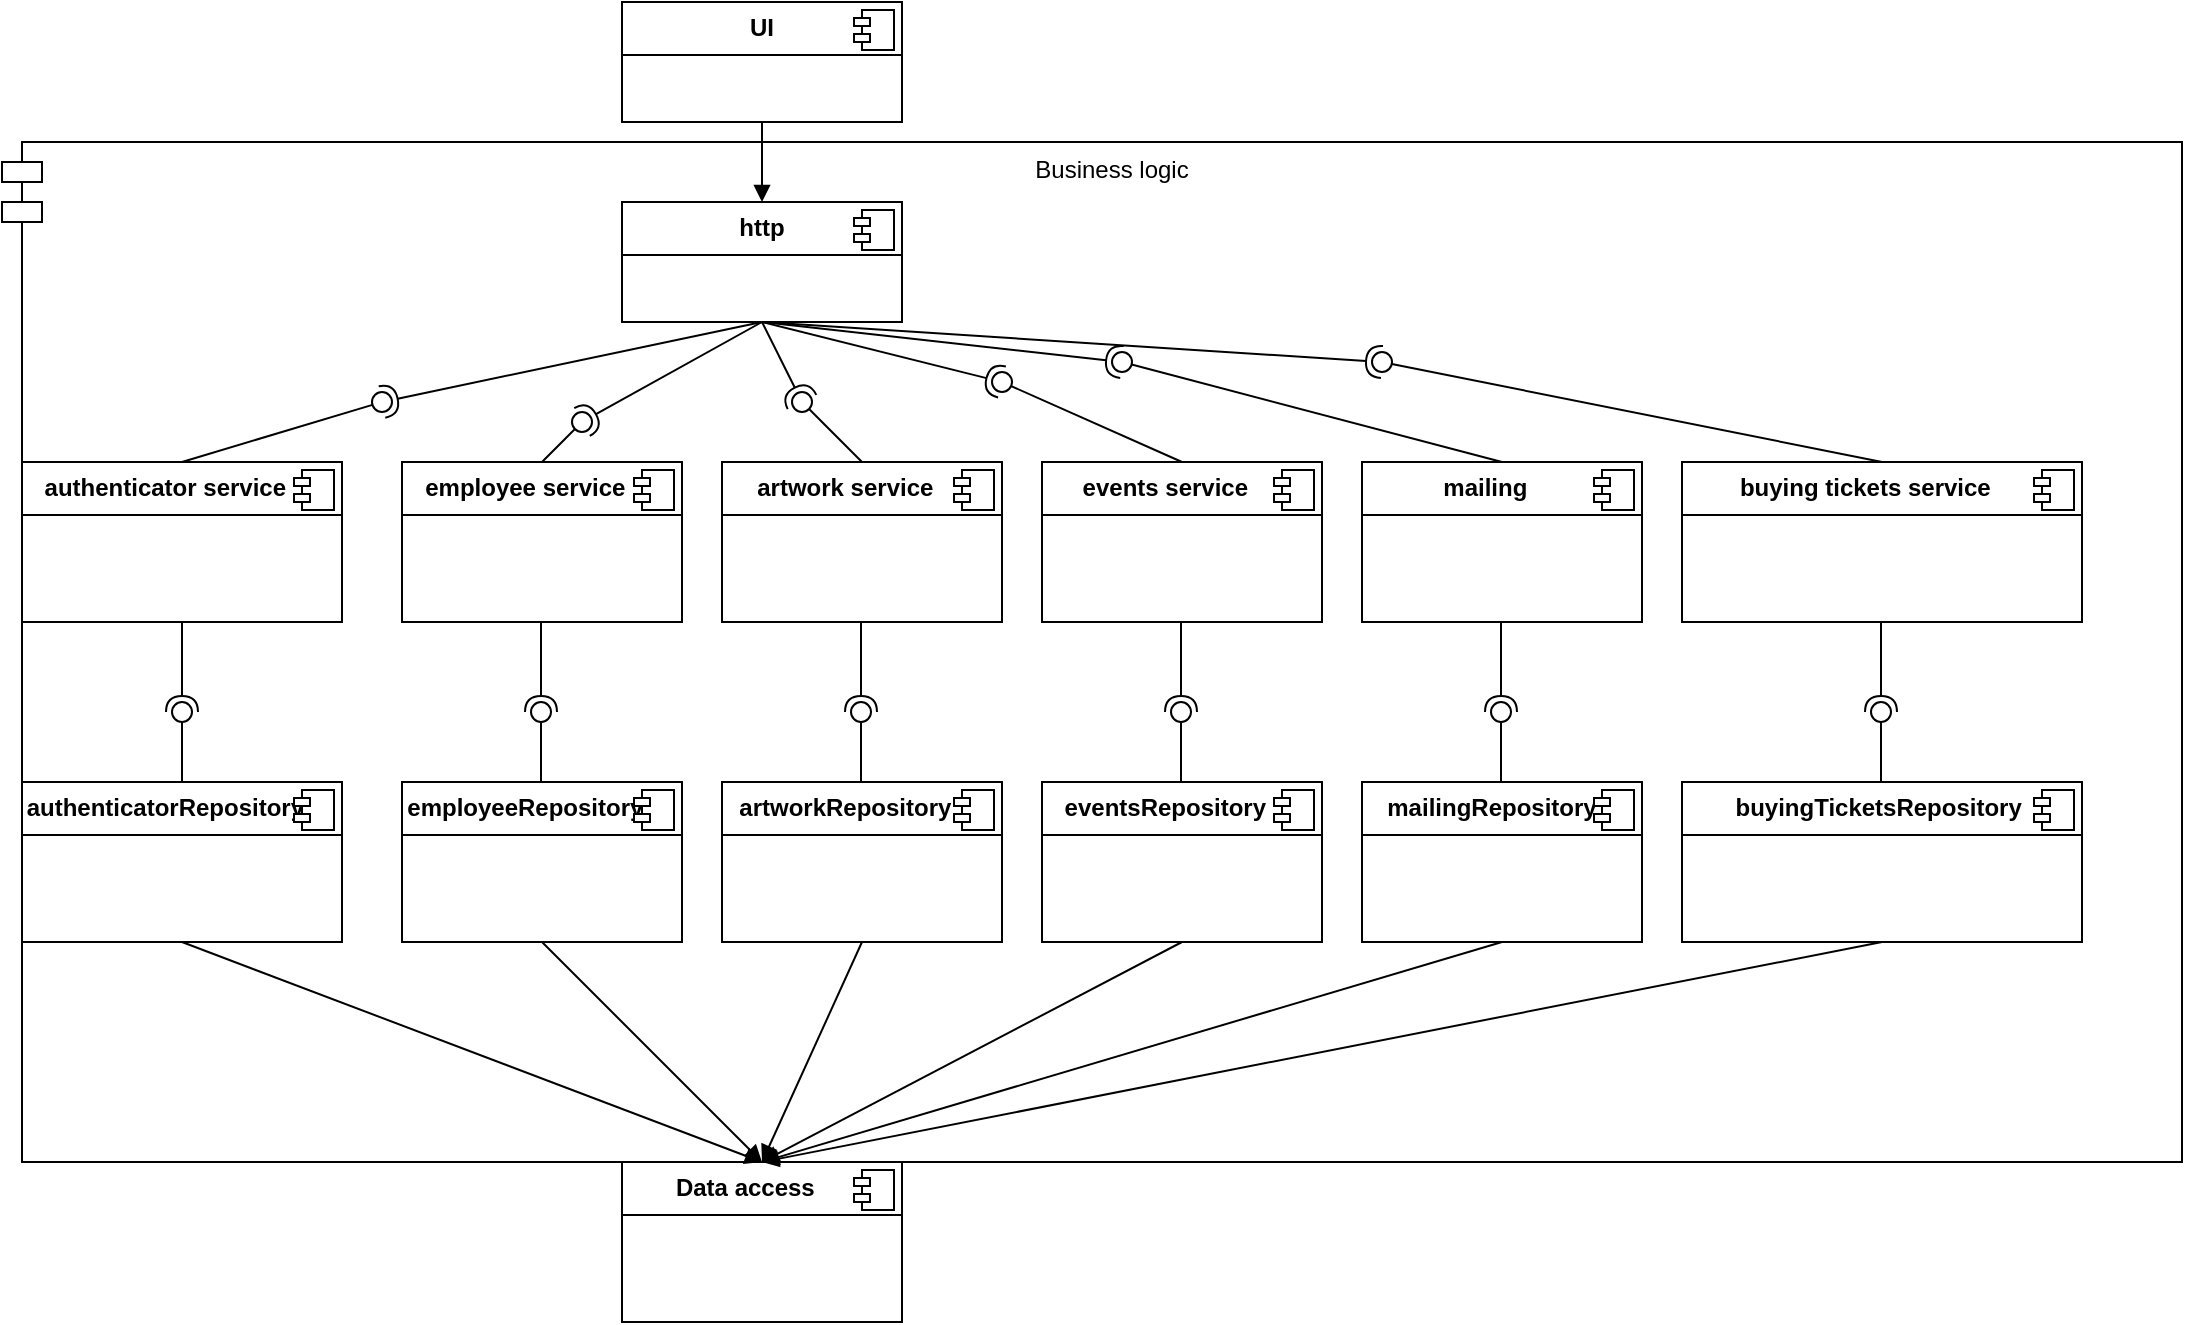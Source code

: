<mxfile version="24.2.5" type="device" pages="2">
  <diagram name="Страница — 1" id="uVW5yA6jvwwNFxRxQ7jd">
    <mxGraphModel dx="1122" dy="773" grid="1" gridSize="10" guides="1" tooltips="1" connect="1" arrows="1" fold="1" page="1" pageScale="1" pageWidth="980" pageHeight="1390" math="0" shadow="0">
      <root>
        <mxCell id="0" />
        <mxCell id="1" parent="0" />
        <mxCell id="b1cW5gEFbrwkpoDPw3bp-80" value="Business logic&lt;div&gt;&lt;br&gt;&lt;/div&gt;" style="shape=module;align=right;spacingLeft=20;align=center;verticalAlign=top;whiteSpace=wrap;html=1;" vertex="1" parent="1">
          <mxGeometry y="80" width="1090" height="510" as="geometry" />
        </mxCell>
        <mxCell id="b1cW5gEFbrwkpoDPw3bp-1" value="&lt;p style=&quot;margin:0px;margin-top:6px;text-align:center;&quot;&gt;&lt;b&gt;UI&lt;/b&gt;&lt;/p&gt;&lt;hr size=&quot;1&quot; style=&quot;border-style:solid;&quot;&gt;&lt;p style=&quot;margin:0px;margin-left:8px;&quot;&gt;&lt;br&gt;&lt;/p&gt;" style="align=left;overflow=fill;html=1;dropTarget=0;whiteSpace=wrap;" vertex="1" parent="1">
          <mxGeometry x="310" y="10" width="140" height="60" as="geometry" />
        </mxCell>
        <mxCell id="b1cW5gEFbrwkpoDPw3bp-2" value="" style="shape=component;jettyWidth=8;jettyHeight=4;" vertex="1" parent="b1cW5gEFbrwkpoDPw3bp-1">
          <mxGeometry x="1" width="20" height="20" relative="1" as="geometry">
            <mxPoint x="-24" y="4" as="offset" />
          </mxGeometry>
        </mxCell>
        <mxCell id="b1cW5gEFbrwkpoDPw3bp-3" value="&lt;p style=&quot;margin:0px;margin-top:6px;text-align:center;&quot;&gt;&lt;b&gt;http&lt;/b&gt;&lt;/p&gt;&lt;hr size=&quot;1&quot; style=&quot;border-style:solid;&quot;&gt;&lt;p style=&quot;margin:0px;margin-left:8px;&quot;&gt;&lt;br&gt;&lt;/p&gt;" style="align=left;overflow=fill;html=1;dropTarget=0;whiteSpace=wrap;" vertex="1" parent="1">
          <mxGeometry x="310" y="110" width="140" height="60" as="geometry" />
        </mxCell>
        <mxCell id="b1cW5gEFbrwkpoDPw3bp-4" value="" style="shape=component;jettyWidth=8;jettyHeight=4;" vertex="1" parent="b1cW5gEFbrwkpoDPw3bp-3">
          <mxGeometry x="1" width="20" height="20" relative="1" as="geometry">
            <mxPoint x="-24" y="4" as="offset" />
          </mxGeometry>
        </mxCell>
        <mxCell id="b1cW5gEFbrwkpoDPw3bp-5" value="" style="html=1;verticalAlign=bottom;endArrow=block;curved=0;rounded=0;exitX=0.5;exitY=1;exitDx=0;exitDy=0;entryX=0.5;entryY=0;entryDx=0;entryDy=0;" edge="1" parent="1" source="b1cW5gEFbrwkpoDPw3bp-1" target="b1cW5gEFbrwkpoDPw3bp-3">
          <mxGeometry width="80" relative="1" as="geometry">
            <mxPoint x="360" y="50" as="sourcePoint" />
            <mxPoint x="440" y="50" as="targetPoint" />
          </mxGeometry>
        </mxCell>
        <mxCell id="b1cW5gEFbrwkpoDPw3bp-6" value="&lt;p style=&quot;margin:0px;margin-top:6px;text-align:center;&quot;&gt;&lt;b&gt;employee service&amp;nbsp; &amp;nbsp; &amp;nbsp;&lt;/b&gt;&lt;br&gt;&lt;/p&gt;&lt;hr size=&quot;1&quot; style=&quot;border-style:solid;&quot;&gt;&lt;p style=&quot;margin:0px;margin-left:8px;&quot;&gt;&lt;br&gt;&lt;/p&gt;" style="align=left;overflow=fill;html=1;dropTarget=0;whiteSpace=wrap;" vertex="1" parent="1">
          <mxGeometry x="200" y="240" width="140" height="80" as="geometry" />
        </mxCell>
        <mxCell id="b1cW5gEFbrwkpoDPw3bp-7" value="" style="shape=component;jettyWidth=8;jettyHeight=4;" vertex="1" parent="b1cW5gEFbrwkpoDPw3bp-6">
          <mxGeometry x="1" width="20" height="20" relative="1" as="geometry">
            <mxPoint x="-24" y="4" as="offset" />
          </mxGeometry>
        </mxCell>
        <mxCell id="b1cW5gEFbrwkpoDPw3bp-8" value="&lt;p style=&quot;text-align: center; margin: 6px 0px 0px;&quot;&gt;&lt;span style=&quot;background-color: initial; text-align: left;&quot;&gt;&lt;b&gt;events service&lt;/b&gt;&lt;/span&gt;&lt;b&gt;&amp;nbsp; &amp;nbsp; &amp;nbsp;&lt;/b&gt;&lt;br&gt;&lt;/p&gt;&lt;hr size=&quot;1&quot; style=&quot;border-style:solid;&quot;&gt;&lt;p style=&quot;margin:0px;margin-left:8px;&quot;&gt;&lt;br&gt;&lt;/p&gt;" style="align=left;overflow=fill;html=1;dropTarget=0;whiteSpace=wrap;" vertex="1" parent="1">
          <mxGeometry x="520" y="240" width="140" height="80" as="geometry" />
        </mxCell>
        <mxCell id="b1cW5gEFbrwkpoDPw3bp-9" value="" style="shape=component;jettyWidth=8;jettyHeight=4;" vertex="1" parent="b1cW5gEFbrwkpoDPw3bp-8">
          <mxGeometry x="1" width="20" height="20" relative="1" as="geometry">
            <mxPoint x="-24" y="4" as="offset" />
          </mxGeometry>
        </mxCell>
        <mxCell id="b1cW5gEFbrwkpoDPw3bp-10" value="&lt;p style=&quot;text-align: center; margin: 6px 0px 0px;&quot;&gt;&lt;span style=&quot;background-color: initial; text-align: left;&quot;&gt;&lt;b&gt;artwork service&lt;/b&gt;&lt;/span&gt;&lt;b&gt;&amp;nbsp; &amp;nbsp; &amp;nbsp;&lt;/b&gt;&lt;br&gt;&lt;/p&gt;&lt;hr size=&quot;1&quot; style=&quot;border-style:solid;&quot;&gt;&lt;p style=&quot;margin:0px;margin-left:8px;&quot;&gt;&lt;br&gt;&lt;/p&gt;" style="align=left;overflow=fill;html=1;dropTarget=0;whiteSpace=wrap;" vertex="1" parent="1">
          <mxGeometry x="360" y="240" width="140" height="80" as="geometry" />
        </mxCell>
        <mxCell id="b1cW5gEFbrwkpoDPw3bp-11" value="" style="shape=component;jettyWidth=8;jettyHeight=4;" vertex="1" parent="b1cW5gEFbrwkpoDPw3bp-10">
          <mxGeometry x="1" width="20" height="20" relative="1" as="geometry">
            <mxPoint x="-24" y="4" as="offset" />
          </mxGeometry>
        </mxCell>
        <mxCell id="b1cW5gEFbrwkpoDPw3bp-12" value="&lt;p style=&quot;text-align: center; margin: 6px 0px 0px;&quot;&gt;&lt;span style=&quot;background-color: initial; text-align: left;&quot;&gt;&lt;b&gt;authenticator service&lt;/b&gt;&lt;/span&gt;&lt;b&gt;&amp;nbsp; &amp;nbsp; &amp;nbsp;&lt;/b&gt;&lt;br&gt;&lt;/p&gt;&lt;hr size=&quot;1&quot; style=&quot;border-style:solid;&quot;&gt;&lt;p style=&quot;margin:0px;margin-left:8px;&quot;&gt;&lt;br&gt;&lt;/p&gt;" style="align=left;overflow=fill;html=1;dropTarget=0;whiteSpace=wrap;" vertex="1" parent="1">
          <mxGeometry x="10" y="240" width="160" height="80" as="geometry" />
        </mxCell>
        <mxCell id="b1cW5gEFbrwkpoDPw3bp-13" value="" style="shape=component;jettyWidth=8;jettyHeight=4;" vertex="1" parent="b1cW5gEFbrwkpoDPw3bp-12">
          <mxGeometry x="1" width="20" height="20" relative="1" as="geometry">
            <mxPoint x="-24" y="4" as="offset" />
          </mxGeometry>
        </mxCell>
        <mxCell id="b1cW5gEFbrwkpoDPw3bp-14" value="&lt;p style=&quot;text-align: center; margin: 6px 0px 0px;&quot;&gt;&lt;span style=&quot;background-color: initial; text-align: left;&quot;&gt;&lt;b&gt;mailing&lt;/b&gt;&lt;/span&gt;&lt;b&gt;&amp;nbsp; &amp;nbsp; &amp;nbsp;&lt;/b&gt;&lt;br&gt;&lt;/p&gt;&lt;hr size=&quot;1&quot; style=&quot;border-style:solid;&quot;&gt;&lt;p style=&quot;margin:0px;margin-left:8px;&quot;&gt;&lt;br&gt;&lt;/p&gt;" style="align=left;overflow=fill;html=1;dropTarget=0;whiteSpace=wrap;" vertex="1" parent="1">
          <mxGeometry x="680" y="240" width="140" height="80" as="geometry" />
        </mxCell>
        <mxCell id="b1cW5gEFbrwkpoDPw3bp-15" value="" style="shape=component;jettyWidth=8;jettyHeight=4;" vertex="1" parent="b1cW5gEFbrwkpoDPw3bp-14">
          <mxGeometry x="1" width="20" height="20" relative="1" as="geometry">
            <mxPoint x="-24" y="4" as="offset" />
          </mxGeometry>
        </mxCell>
        <mxCell id="b1cW5gEFbrwkpoDPw3bp-17" value="&lt;p style=&quot;text-align: center; margin: 6px 0px 0px;&quot;&gt;&lt;span style=&quot;background-color: initial; text-align: left;&quot;&gt;&lt;b&gt;buying tickets service&lt;/b&gt;&lt;/span&gt;&lt;b&gt;&amp;nbsp; &amp;nbsp; &amp;nbsp;&lt;/b&gt;&lt;br&gt;&lt;/p&gt;&lt;hr size=&quot;1&quot; style=&quot;border-style:solid;&quot;&gt;&lt;p style=&quot;margin:0px;margin-left:8px;&quot;&gt;&lt;br&gt;&lt;/p&gt;" style="align=left;overflow=fill;html=1;dropTarget=0;whiteSpace=wrap;" vertex="1" parent="1">
          <mxGeometry x="840" y="240" width="200" height="80" as="geometry" />
        </mxCell>
        <mxCell id="b1cW5gEFbrwkpoDPw3bp-18" value="" style="shape=component;jettyWidth=8;jettyHeight=4;" vertex="1" parent="b1cW5gEFbrwkpoDPw3bp-17">
          <mxGeometry x="1" width="20" height="20" relative="1" as="geometry">
            <mxPoint x="-24" y="4" as="offset" />
          </mxGeometry>
        </mxCell>
        <mxCell id="b1cW5gEFbrwkpoDPw3bp-22" value="" style="rounded=0;orthogonalLoop=1;jettySize=auto;html=1;endArrow=halfCircle;endFill=0;endSize=6;strokeWidth=1;sketch=0;" edge="1" parent="1">
          <mxGeometry relative="1" as="geometry">
            <mxPoint x="380" y="170" as="sourcePoint" />
            <mxPoint x="190" y="210" as="targetPoint" />
          </mxGeometry>
        </mxCell>
        <mxCell id="b1cW5gEFbrwkpoDPw3bp-23" value="" style="rounded=0;orthogonalLoop=1;jettySize=auto;html=1;endArrow=oval;endFill=0;sketch=0;sourcePerimeterSpacing=0;targetPerimeterSpacing=0;endSize=10;exitX=0.5;exitY=0;exitDx=0;exitDy=0;" edge="1" parent="1" source="b1cW5gEFbrwkpoDPw3bp-12">
          <mxGeometry relative="1" as="geometry">
            <mxPoint x="160" y="100" as="sourcePoint" />
            <mxPoint x="190" y="210" as="targetPoint" />
          </mxGeometry>
        </mxCell>
        <mxCell id="b1cW5gEFbrwkpoDPw3bp-24" value="" style="ellipse;whiteSpace=wrap;html=1;align=center;aspect=fixed;fillColor=none;strokeColor=none;resizable=0;perimeter=centerPerimeter;rotatable=0;allowArrows=0;points=[];outlineConnect=1;" vertex="1" parent="1">
          <mxGeometry x="115" y="170" width="10" height="10" as="geometry" />
        </mxCell>
        <mxCell id="b1cW5gEFbrwkpoDPw3bp-25" value="" style="rounded=0;orthogonalLoop=1;jettySize=auto;html=1;endArrow=halfCircle;endFill=0;endSize=6;strokeWidth=1;sketch=0;" edge="1" parent="1">
          <mxGeometry relative="1" as="geometry">
            <mxPoint x="380" y="170" as="sourcePoint" />
            <mxPoint x="290" y="220" as="targetPoint" />
          </mxGeometry>
        </mxCell>
        <mxCell id="b1cW5gEFbrwkpoDPw3bp-26" value="" style="rounded=0;orthogonalLoop=1;jettySize=auto;html=1;endArrow=oval;endFill=0;sketch=0;sourcePerimeterSpacing=0;targetPerimeterSpacing=0;endSize=10;exitX=0.5;exitY=0;exitDx=0;exitDy=0;" edge="1" parent="1" source="b1cW5gEFbrwkpoDPw3bp-6">
          <mxGeometry relative="1" as="geometry">
            <mxPoint x="350" y="220" as="sourcePoint" />
            <mxPoint x="290" y="220" as="targetPoint" />
          </mxGeometry>
        </mxCell>
        <mxCell id="b1cW5gEFbrwkpoDPw3bp-27" value="" style="rounded=0;orthogonalLoop=1;jettySize=auto;html=1;endArrow=halfCircle;endFill=0;endSize=6;strokeWidth=1;sketch=0;" edge="1" parent="1">
          <mxGeometry relative="1" as="geometry">
            <mxPoint x="380" y="170" as="sourcePoint" />
            <mxPoint x="400" y="210" as="targetPoint" />
          </mxGeometry>
        </mxCell>
        <mxCell id="b1cW5gEFbrwkpoDPw3bp-28" value="" style="rounded=0;orthogonalLoop=1;jettySize=auto;html=1;endArrow=oval;endFill=0;sketch=0;sourcePerimeterSpacing=0;targetPerimeterSpacing=0;endSize=10;exitX=0.5;exitY=0;exitDx=0;exitDy=0;" edge="1" parent="1" source="b1cW5gEFbrwkpoDPw3bp-10">
          <mxGeometry relative="1" as="geometry">
            <mxPoint x="370" y="210" as="sourcePoint" />
            <mxPoint x="400" y="210" as="targetPoint" />
          </mxGeometry>
        </mxCell>
        <mxCell id="b1cW5gEFbrwkpoDPw3bp-29" value="" style="rounded=0;orthogonalLoop=1;jettySize=auto;html=1;endArrow=halfCircle;endFill=0;endSize=6;strokeWidth=1;sketch=0;exitX=0.5;exitY=1;exitDx=0;exitDy=0;" edge="1" parent="1" source="b1cW5gEFbrwkpoDPw3bp-3">
          <mxGeometry relative="1" as="geometry">
            <mxPoint x="440" y="250" as="sourcePoint" />
            <mxPoint x="500" y="200" as="targetPoint" />
          </mxGeometry>
        </mxCell>
        <mxCell id="b1cW5gEFbrwkpoDPw3bp-30" value="" style="rounded=0;orthogonalLoop=1;jettySize=auto;html=1;endArrow=oval;endFill=0;sketch=0;sourcePerimeterSpacing=0;targetPerimeterSpacing=0;endSize=10;exitX=0.5;exitY=0;exitDx=0;exitDy=0;" edge="1" parent="1" source="b1cW5gEFbrwkpoDPw3bp-8">
          <mxGeometry relative="1" as="geometry">
            <mxPoint x="440" y="210" as="sourcePoint" />
            <mxPoint x="500" y="200" as="targetPoint" />
          </mxGeometry>
        </mxCell>
        <mxCell id="b1cW5gEFbrwkpoDPw3bp-31" value="" style="rounded=0;orthogonalLoop=1;jettySize=auto;html=1;endArrow=halfCircle;endFill=0;endSize=6;strokeWidth=1;sketch=0;exitX=0.5;exitY=1;exitDx=0;exitDy=0;" edge="1" parent="1" source="b1cW5gEFbrwkpoDPw3bp-3">
          <mxGeometry relative="1" as="geometry">
            <mxPoint x="600" y="250" as="sourcePoint" />
            <mxPoint x="560" y="190" as="targetPoint" />
          </mxGeometry>
        </mxCell>
        <mxCell id="b1cW5gEFbrwkpoDPw3bp-32" value="" style="rounded=0;orthogonalLoop=1;jettySize=auto;html=1;endArrow=oval;endFill=0;sketch=0;sourcePerimeterSpacing=0;targetPerimeterSpacing=0;endSize=10;exitX=0.5;exitY=0;exitDx=0;exitDy=0;" edge="1" parent="1" source="b1cW5gEFbrwkpoDPw3bp-14">
          <mxGeometry relative="1" as="geometry">
            <mxPoint x="590" y="130" as="sourcePoint" />
            <mxPoint x="560" y="190" as="targetPoint" />
          </mxGeometry>
        </mxCell>
        <mxCell id="b1cW5gEFbrwkpoDPw3bp-33" value="" style="rounded=0;orthogonalLoop=1;jettySize=auto;html=1;endArrow=halfCircle;endFill=0;endSize=6;strokeWidth=1;sketch=0;exitX=0.5;exitY=1;exitDx=0;exitDy=0;" edge="1" parent="1" source="b1cW5gEFbrwkpoDPw3bp-3">
          <mxGeometry relative="1" as="geometry">
            <mxPoint x="740" y="120" as="sourcePoint" />
            <mxPoint x="690" y="190" as="targetPoint" />
          </mxGeometry>
        </mxCell>
        <mxCell id="b1cW5gEFbrwkpoDPw3bp-34" value="" style="rounded=0;orthogonalLoop=1;jettySize=auto;html=1;endArrow=oval;endFill=0;sketch=0;sourcePerimeterSpacing=0;targetPerimeterSpacing=0;endSize=10;exitX=0.5;exitY=0;exitDx=0;exitDy=0;" edge="1" parent="1" source="b1cW5gEFbrwkpoDPw3bp-17">
          <mxGeometry relative="1" as="geometry">
            <mxPoint x="380" y="170" as="sourcePoint" />
            <mxPoint x="690" y="190" as="targetPoint" />
          </mxGeometry>
        </mxCell>
        <mxCell id="b1cW5gEFbrwkpoDPw3bp-35" value="&lt;p style=&quot;text-align: center; margin: 6px 0px 0px;&quot;&gt;&lt;span style=&quot;background-color: initial; text-align: left;&quot;&gt;&lt;b&gt;authenticatorRepository&lt;/b&gt;&lt;/span&gt;&lt;b&gt;&amp;nbsp; &amp;nbsp; &amp;nbsp;&lt;/b&gt;&lt;br&gt;&lt;/p&gt;&lt;hr size=&quot;1&quot; style=&quot;border-style:solid;&quot;&gt;&lt;p style=&quot;margin:0px;margin-left:8px;&quot;&gt;&lt;br&gt;&lt;/p&gt;" style="align=left;overflow=fill;html=1;dropTarget=0;whiteSpace=wrap;" vertex="1" parent="1">
          <mxGeometry x="10" y="400" width="160" height="80" as="geometry" />
        </mxCell>
        <mxCell id="b1cW5gEFbrwkpoDPw3bp-36" value="" style="shape=component;jettyWidth=8;jettyHeight=4;" vertex="1" parent="b1cW5gEFbrwkpoDPw3bp-35">
          <mxGeometry x="1" width="20" height="20" relative="1" as="geometry">
            <mxPoint x="-24" y="4" as="offset" />
          </mxGeometry>
        </mxCell>
        <mxCell id="b1cW5gEFbrwkpoDPw3bp-39" value="&lt;p style=&quot;margin:0px;margin-top:6px;text-align:center;&quot;&gt;&lt;b&gt;employee&lt;/b&gt;&lt;b style=&quot;background-color: initial; text-align: left;&quot;&gt;Repository&lt;/b&gt;&lt;b style=&quot;background-color: initial;&quot;&gt;&amp;nbsp; &amp;nbsp; &amp;nbsp;&lt;/b&gt;&lt;/p&gt;&lt;hr size=&quot;1&quot; style=&quot;border-style:solid;&quot;&gt;&lt;p style=&quot;margin:0px;margin-left:8px;&quot;&gt;&lt;br&gt;&lt;/p&gt;" style="align=left;overflow=fill;html=1;dropTarget=0;whiteSpace=wrap;" vertex="1" parent="1">
          <mxGeometry x="200" y="400" width="140" height="80" as="geometry" />
        </mxCell>
        <mxCell id="b1cW5gEFbrwkpoDPw3bp-40" value="" style="shape=component;jettyWidth=8;jettyHeight=4;" vertex="1" parent="b1cW5gEFbrwkpoDPw3bp-39">
          <mxGeometry x="1" width="20" height="20" relative="1" as="geometry">
            <mxPoint x="-24" y="4" as="offset" />
          </mxGeometry>
        </mxCell>
        <mxCell id="b1cW5gEFbrwkpoDPw3bp-41" value="&lt;p style=&quot;text-align: center; margin: 6px 0px 0px;&quot;&gt;&lt;span style=&quot;background-color: initial; text-align: left;&quot;&gt;&lt;b&gt;events&lt;/b&gt;&lt;/span&gt;&lt;b style=&quot;background-color: initial; text-align: left;&quot;&gt;Repository&lt;/b&gt;&lt;b style=&quot;background-color: initial;&quot;&gt;&amp;nbsp; &amp;nbsp; &amp;nbsp;&lt;/b&gt;&lt;/p&gt;&lt;hr size=&quot;1&quot; style=&quot;border-style:solid;&quot;&gt;&lt;p style=&quot;margin:0px;margin-left:8px;&quot;&gt;&lt;br&gt;&lt;/p&gt;" style="align=left;overflow=fill;html=1;dropTarget=0;whiteSpace=wrap;" vertex="1" parent="1">
          <mxGeometry x="520" y="400" width="140" height="80" as="geometry" />
        </mxCell>
        <mxCell id="b1cW5gEFbrwkpoDPw3bp-42" value="" style="shape=component;jettyWidth=8;jettyHeight=4;" vertex="1" parent="b1cW5gEFbrwkpoDPw3bp-41">
          <mxGeometry x="1" width="20" height="20" relative="1" as="geometry">
            <mxPoint x="-24" y="4" as="offset" />
          </mxGeometry>
        </mxCell>
        <mxCell id="b1cW5gEFbrwkpoDPw3bp-43" value="&lt;p style=&quot;text-align: center; margin: 6px 0px 0px;&quot;&gt;&lt;span style=&quot;background-color: initial; text-align: left;&quot;&gt;&lt;b&gt;artwork&lt;/b&gt;&lt;/span&gt;&lt;b style=&quot;background-color: initial; text-align: left;&quot;&gt;Repository&lt;/b&gt;&lt;b style=&quot;background-color: initial;&quot;&gt;&amp;nbsp; &amp;nbsp; &amp;nbsp;&lt;/b&gt;&lt;/p&gt;&lt;hr size=&quot;1&quot; style=&quot;border-style:solid;&quot;&gt;&lt;p style=&quot;margin:0px;margin-left:8px;&quot;&gt;&lt;br&gt;&lt;/p&gt;" style="align=left;overflow=fill;html=1;dropTarget=0;whiteSpace=wrap;" vertex="1" parent="1">
          <mxGeometry x="360" y="400" width="140" height="80" as="geometry" />
        </mxCell>
        <mxCell id="b1cW5gEFbrwkpoDPw3bp-44" value="" style="shape=component;jettyWidth=8;jettyHeight=4;" vertex="1" parent="b1cW5gEFbrwkpoDPw3bp-43">
          <mxGeometry x="1" width="20" height="20" relative="1" as="geometry">
            <mxPoint x="-24" y="4" as="offset" />
          </mxGeometry>
        </mxCell>
        <mxCell id="b1cW5gEFbrwkpoDPw3bp-45" value="&lt;p style=&quot;text-align: center; margin: 6px 0px 0px;&quot;&gt;&lt;span style=&quot;background-color: initial; text-align: left;&quot;&gt;&lt;b&gt;mailing&lt;/b&gt;&lt;/span&gt;&lt;b style=&quot;background-color: initial; text-align: left;&quot;&gt;Repository&lt;/b&gt;&lt;b style=&quot;background-color: initial;&quot;&gt;&amp;nbsp; &amp;nbsp;&lt;/b&gt;&lt;/p&gt;&lt;hr size=&quot;1&quot; style=&quot;border-style:solid;&quot;&gt;&lt;p style=&quot;margin:0px;margin-left:8px;&quot;&gt;&lt;br&gt;&lt;/p&gt;" style="align=left;overflow=fill;html=1;dropTarget=0;whiteSpace=wrap;" vertex="1" parent="1">
          <mxGeometry x="680" y="400" width="140" height="80" as="geometry" />
        </mxCell>
        <mxCell id="b1cW5gEFbrwkpoDPw3bp-46" value="" style="shape=component;jettyWidth=8;jettyHeight=4;" vertex="1" parent="b1cW5gEFbrwkpoDPw3bp-45">
          <mxGeometry x="1" width="20" height="20" relative="1" as="geometry">
            <mxPoint x="-24" y="4" as="offset" />
          </mxGeometry>
        </mxCell>
        <mxCell id="b1cW5gEFbrwkpoDPw3bp-47" value="&lt;p style=&quot;text-align: center; margin: 6px 0px 0px;&quot;&gt;&lt;span style=&quot;background-color: initial; text-align: left;&quot;&gt;&lt;b&gt;buyingTickets&lt;/b&gt;&lt;/span&gt;&lt;b style=&quot;background-color: initial; text-align: left;&quot;&gt;Repository&lt;/b&gt;&lt;b style=&quot;background-color: initial;&quot;&gt;&amp;nbsp;&lt;/b&gt;&lt;/p&gt;&lt;hr size=&quot;1&quot; style=&quot;border-style:solid;&quot;&gt;&lt;p style=&quot;margin:0px;margin-left:8px;&quot;&gt;&lt;br&gt;&lt;/p&gt;" style="align=left;overflow=fill;html=1;dropTarget=0;whiteSpace=wrap;" vertex="1" parent="1">
          <mxGeometry x="840" y="400" width="200" height="80" as="geometry" />
        </mxCell>
        <mxCell id="b1cW5gEFbrwkpoDPw3bp-48" value="" style="shape=component;jettyWidth=8;jettyHeight=4;" vertex="1" parent="b1cW5gEFbrwkpoDPw3bp-47">
          <mxGeometry x="1" width="20" height="20" relative="1" as="geometry">
            <mxPoint x="-24" y="4" as="offset" />
          </mxGeometry>
        </mxCell>
        <mxCell id="b1cW5gEFbrwkpoDPw3bp-58" value="" style="rounded=0;orthogonalLoop=1;jettySize=auto;html=1;endArrow=halfCircle;endFill=0;endSize=6;strokeWidth=1;sketch=0;exitX=0.5;exitY=1;exitDx=0;exitDy=0;" edge="1" target="b1cW5gEFbrwkpoDPw3bp-60" parent="1" source="b1cW5gEFbrwkpoDPw3bp-12">
          <mxGeometry relative="1" as="geometry">
            <mxPoint x="390" y="325" as="sourcePoint" />
          </mxGeometry>
        </mxCell>
        <mxCell id="b1cW5gEFbrwkpoDPw3bp-59" value="" style="rounded=0;orthogonalLoop=1;jettySize=auto;html=1;endArrow=oval;endFill=0;sketch=0;sourcePerimeterSpacing=0;targetPerimeterSpacing=0;endSize=10;exitX=0.5;exitY=0;exitDx=0;exitDy=0;" edge="1" target="b1cW5gEFbrwkpoDPw3bp-60" parent="1" source="b1cW5gEFbrwkpoDPw3bp-35">
          <mxGeometry relative="1" as="geometry">
            <mxPoint x="350" y="325" as="sourcePoint" />
          </mxGeometry>
        </mxCell>
        <mxCell id="b1cW5gEFbrwkpoDPw3bp-60" value="" style="ellipse;whiteSpace=wrap;html=1;align=center;aspect=fixed;fillColor=none;strokeColor=none;resizable=0;perimeter=centerPerimeter;rotatable=0;allowArrows=0;points=[];outlineConnect=1;" vertex="1" parent="1">
          <mxGeometry x="85" y="360" width="10" height="10" as="geometry" />
        </mxCell>
        <mxCell id="b1cW5gEFbrwkpoDPw3bp-62" value="" style="rounded=0;orthogonalLoop=1;jettySize=auto;html=1;endArrow=halfCircle;endFill=0;endSize=6;strokeWidth=1;sketch=0;" edge="1" parent="1">
          <mxGeometry relative="1" as="geometry">
            <mxPoint x="269.5" y="320" as="sourcePoint" />
            <mxPoint x="269.5" y="365" as="targetPoint" />
          </mxGeometry>
        </mxCell>
        <mxCell id="b1cW5gEFbrwkpoDPw3bp-63" value="" style="rounded=0;orthogonalLoop=1;jettySize=auto;html=1;endArrow=oval;endFill=0;sketch=0;sourcePerimeterSpacing=0;targetPerimeterSpacing=0;endSize=10;exitX=0.5;exitY=0;exitDx=0;exitDy=0;" edge="1" parent="1">
          <mxGeometry relative="1" as="geometry">
            <mxPoint x="269.5" y="400" as="sourcePoint" />
            <mxPoint x="269.5" y="365" as="targetPoint" />
          </mxGeometry>
        </mxCell>
        <mxCell id="b1cW5gEFbrwkpoDPw3bp-64" value="" style="rounded=0;orthogonalLoop=1;jettySize=auto;html=1;endArrow=halfCircle;endFill=0;endSize=6;strokeWidth=1;sketch=0;" edge="1" parent="1">
          <mxGeometry relative="1" as="geometry">
            <mxPoint x="429.5" y="320" as="sourcePoint" />
            <mxPoint x="429.5" y="365" as="targetPoint" />
          </mxGeometry>
        </mxCell>
        <mxCell id="b1cW5gEFbrwkpoDPw3bp-65" value="" style="rounded=0;orthogonalLoop=1;jettySize=auto;html=1;endArrow=oval;endFill=0;sketch=0;sourcePerimeterSpacing=0;targetPerimeterSpacing=0;endSize=10;exitX=0.5;exitY=0;exitDx=0;exitDy=0;" edge="1" parent="1">
          <mxGeometry relative="1" as="geometry">
            <mxPoint x="429.5" y="400" as="sourcePoint" />
            <mxPoint x="429.5" y="365" as="targetPoint" />
          </mxGeometry>
        </mxCell>
        <mxCell id="b1cW5gEFbrwkpoDPw3bp-66" value="" style="rounded=0;orthogonalLoop=1;jettySize=auto;html=1;endArrow=halfCircle;endFill=0;endSize=6;strokeWidth=1;sketch=0;" edge="1" parent="1">
          <mxGeometry relative="1" as="geometry">
            <mxPoint x="589.5" y="320" as="sourcePoint" />
            <mxPoint x="589.5" y="365" as="targetPoint" />
          </mxGeometry>
        </mxCell>
        <mxCell id="b1cW5gEFbrwkpoDPw3bp-67" value="" style="rounded=0;orthogonalLoop=1;jettySize=auto;html=1;endArrow=oval;endFill=0;sketch=0;sourcePerimeterSpacing=0;targetPerimeterSpacing=0;endSize=10;exitX=0.5;exitY=0;exitDx=0;exitDy=0;" edge="1" parent="1">
          <mxGeometry relative="1" as="geometry">
            <mxPoint x="589.5" y="400" as="sourcePoint" />
            <mxPoint x="589.5" y="365" as="targetPoint" />
          </mxGeometry>
        </mxCell>
        <mxCell id="b1cW5gEFbrwkpoDPw3bp-68" value="" style="rounded=0;orthogonalLoop=1;jettySize=auto;html=1;endArrow=halfCircle;endFill=0;endSize=6;strokeWidth=1;sketch=0;" edge="1" parent="1">
          <mxGeometry relative="1" as="geometry">
            <mxPoint x="749.5" y="320" as="sourcePoint" />
            <mxPoint x="749.5" y="365" as="targetPoint" />
          </mxGeometry>
        </mxCell>
        <mxCell id="b1cW5gEFbrwkpoDPw3bp-69" value="" style="rounded=0;orthogonalLoop=1;jettySize=auto;html=1;endArrow=oval;endFill=0;sketch=0;sourcePerimeterSpacing=0;targetPerimeterSpacing=0;endSize=10;exitX=0.5;exitY=0;exitDx=0;exitDy=0;" edge="1" parent="1">
          <mxGeometry relative="1" as="geometry">
            <mxPoint x="749.5" y="400" as="sourcePoint" />
            <mxPoint x="749.5" y="365" as="targetPoint" />
          </mxGeometry>
        </mxCell>
        <mxCell id="b1cW5gEFbrwkpoDPw3bp-70" value="" style="rounded=0;orthogonalLoop=1;jettySize=auto;html=1;endArrow=halfCircle;endFill=0;endSize=6;strokeWidth=1;sketch=0;" edge="1" parent="1">
          <mxGeometry relative="1" as="geometry">
            <mxPoint x="939.5" y="320" as="sourcePoint" />
            <mxPoint x="939.5" y="365" as="targetPoint" />
          </mxGeometry>
        </mxCell>
        <mxCell id="b1cW5gEFbrwkpoDPw3bp-71" value="" style="rounded=0;orthogonalLoop=1;jettySize=auto;html=1;endArrow=oval;endFill=0;sketch=0;sourcePerimeterSpacing=0;targetPerimeterSpacing=0;endSize=10;exitX=0.5;exitY=0;exitDx=0;exitDy=0;" edge="1" parent="1">
          <mxGeometry relative="1" as="geometry">
            <mxPoint x="939.5" y="400" as="sourcePoint" />
            <mxPoint x="939.5" y="365" as="targetPoint" />
          </mxGeometry>
        </mxCell>
        <mxCell id="b1cW5gEFbrwkpoDPw3bp-72" value="&lt;p style=&quot;margin:0px;margin-top:6px;text-align:center;&quot;&gt;&lt;b&gt;Data access&amp;nbsp; &amp;nbsp; &amp;nbsp;&lt;/b&gt;&lt;br&gt;&lt;/p&gt;&lt;hr size=&quot;1&quot; style=&quot;border-style:solid;&quot;&gt;&lt;p style=&quot;margin:0px;margin-left:8px;&quot;&gt;&lt;br&gt;&lt;/p&gt;" style="align=left;overflow=fill;html=1;dropTarget=0;whiteSpace=wrap;" vertex="1" parent="1">
          <mxGeometry x="310" y="590" width="140" height="80" as="geometry" />
        </mxCell>
        <mxCell id="b1cW5gEFbrwkpoDPw3bp-73" value="" style="shape=component;jettyWidth=8;jettyHeight=4;" vertex="1" parent="b1cW5gEFbrwkpoDPw3bp-72">
          <mxGeometry x="1" width="20" height="20" relative="1" as="geometry">
            <mxPoint x="-24" y="4" as="offset" />
          </mxGeometry>
        </mxCell>
        <mxCell id="b1cW5gEFbrwkpoDPw3bp-74" value="" style="html=1;verticalAlign=bottom;endArrow=block;curved=0;rounded=0;exitX=0.5;exitY=1;exitDx=0;exitDy=0;entryX=0.5;entryY=0;entryDx=0;entryDy=0;" edge="1" parent="1" source="b1cW5gEFbrwkpoDPw3bp-35" target="b1cW5gEFbrwkpoDPw3bp-72">
          <mxGeometry width="80" relative="1" as="geometry">
            <mxPoint x="320" y="530" as="sourcePoint" />
            <mxPoint x="400" y="530" as="targetPoint" />
          </mxGeometry>
        </mxCell>
        <mxCell id="b1cW5gEFbrwkpoDPw3bp-75" value="" style="html=1;verticalAlign=bottom;endArrow=block;curved=0;rounded=0;exitX=0.5;exitY=1;exitDx=0;exitDy=0;entryX=0.5;entryY=0;entryDx=0;entryDy=0;" edge="1" parent="1" source="b1cW5gEFbrwkpoDPw3bp-39" target="b1cW5gEFbrwkpoDPw3bp-72">
          <mxGeometry width="80" relative="1" as="geometry">
            <mxPoint x="100" y="490" as="sourcePoint" />
            <mxPoint x="450" y="590" as="targetPoint" />
          </mxGeometry>
        </mxCell>
        <mxCell id="b1cW5gEFbrwkpoDPw3bp-76" value="" style="html=1;verticalAlign=bottom;endArrow=block;curved=0;rounded=0;exitX=0.5;exitY=1;exitDx=0;exitDy=0;entryX=0.5;entryY=0;entryDx=0;entryDy=0;" edge="1" parent="1" source="b1cW5gEFbrwkpoDPw3bp-43" target="b1cW5gEFbrwkpoDPw3bp-72">
          <mxGeometry width="80" relative="1" as="geometry">
            <mxPoint x="280" y="490" as="sourcePoint" />
            <mxPoint x="460" y="600" as="targetPoint" />
          </mxGeometry>
        </mxCell>
        <mxCell id="b1cW5gEFbrwkpoDPw3bp-77" value="" style="html=1;verticalAlign=bottom;endArrow=block;curved=0;rounded=0;exitX=0.5;exitY=1;exitDx=0;exitDy=0;entryX=0.5;entryY=0;entryDx=0;entryDy=0;" edge="1" parent="1" source="b1cW5gEFbrwkpoDPw3bp-41" target="b1cW5gEFbrwkpoDPw3bp-72">
          <mxGeometry width="80" relative="1" as="geometry">
            <mxPoint x="440" y="490" as="sourcePoint" />
            <mxPoint x="460" y="600" as="targetPoint" />
          </mxGeometry>
        </mxCell>
        <mxCell id="b1cW5gEFbrwkpoDPw3bp-78" value="" style="html=1;verticalAlign=bottom;endArrow=block;curved=0;rounded=0;exitX=0.5;exitY=1;exitDx=0;exitDy=0;entryX=0.5;entryY=0;entryDx=0;entryDy=0;" edge="1" parent="1" source="b1cW5gEFbrwkpoDPw3bp-45" target="b1cW5gEFbrwkpoDPw3bp-72">
          <mxGeometry width="80" relative="1" as="geometry">
            <mxPoint x="600" y="490" as="sourcePoint" />
            <mxPoint x="460" y="600" as="targetPoint" />
          </mxGeometry>
        </mxCell>
        <mxCell id="b1cW5gEFbrwkpoDPw3bp-79" value="" style="html=1;verticalAlign=bottom;endArrow=block;curved=0;rounded=0;exitX=0.5;exitY=1;exitDx=0;exitDy=0;entryX=0.5;entryY=0;entryDx=0;entryDy=0;" edge="1" parent="1" source="b1cW5gEFbrwkpoDPw3bp-47" target="b1cW5gEFbrwkpoDPw3bp-72">
          <mxGeometry width="80" relative="1" as="geometry">
            <mxPoint x="760" y="490" as="sourcePoint" />
            <mxPoint x="450" y="590" as="targetPoint" />
          </mxGeometry>
        </mxCell>
      </root>
    </mxGraphModel>
  </diagram>
  <diagram id="VJrvodo-UIsk5Uc_BZwV" name="Страница — 2">
    <mxGraphModel dx="1060" dy="730" grid="1" gridSize="10" guides="1" tooltips="1" connect="1" arrows="1" fold="1" page="1" pageScale="1" pageWidth="980" pageHeight="1390" math="0" shadow="0">
      <root>
        <mxCell id="0" />
        <mxCell id="1" parent="0" />
        <mxCell id="YCYUahcD9NNkE7_u51lc-1" value="&lt;p style=&quot;margin: 6px 0px 0px;&quot;&gt;&lt;span style=&quot;background-color: initial; text-align: left;&quot;&gt;authenticator service&lt;/span&gt;&lt;b&gt;&amp;nbsp; &amp;nbsp; &amp;nbsp;&lt;/b&gt;&lt;/p&gt;" style="swimlane;fontStyle=1;align=center;verticalAlign=top;childLayout=stackLayout;horizontal=1;startSize=26;horizontalStack=0;resizeParent=1;resizeParentMax=0;resizeLast=0;collapsible=1;marginBottom=0;whiteSpace=wrap;html=1;" vertex="1" parent="1">
          <mxGeometry x="10" y="190" width="160" height="86" as="geometry" />
        </mxCell>
        <mxCell id="YCYUahcD9NNkE7_u51lc-2" value="+ field: type" style="text;strokeColor=none;fillColor=none;align=left;verticalAlign=top;spacingLeft=4;spacingRight=4;overflow=hidden;rotatable=0;points=[[0,0.5],[1,0.5]];portConstraint=eastwest;whiteSpace=wrap;html=1;" vertex="1" parent="YCYUahcD9NNkE7_u51lc-1">
          <mxGeometry y="26" width="160" height="26" as="geometry" />
        </mxCell>
        <mxCell id="YCYUahcD9NNkE7_u51lc-3" value="" style="line;strokeWidth=1;fillColor=none;align=left;verticalAlign=middle;spacingTop=-1;spacingLeft=3;spacingRight=3;rotatable=0;labelPosition=right;points=[];portConstraint=eastwest;strokeColor=inherit;" vertex="1" parent="YCYUahcD9NNkE7_u51lc-1">
          <mxGeometry y="52" width="160" height="8" as="geometry" />
        </mxCell>
        <mxCell id="YCYUahcD9NNkE7_u51lc-4" value="+ method(type): type" style="text;strokeColor=none;fillColor=none;align=left;verticalAlign=top;spacingLeft=4;spacingRight=4;overflow=hidden;rotatable=0;points=[[0,0.5],[1,0.5]];portConstraint=eastwest;whiteSpace=wrap;html=1;" vertex="1" parent="YCYUahcD9NNkE7_u51lc-1">
          <mxGeometry y="60" width="160" height="26" as="geometry" />
        </mxCell>
        <mxCell id="2JApLm0sciueZEULdmyK-1" value="&lt;p style=&quot;margin: 6px 0px 0px;&quot;&gt;&lt;b&gt;employee service&amp;nbsp;&lt;/b&gt;&lt;/p&gt;" style="swimlane;fontStyle=1;align=center;verticalAlign=top;childLayout=stackLayout;horizontal=1;startSize=26;horizontalStack=0;resizeParent=1;resizeParentMax=0;resizeLast=0;collapsible=1;marginBottom=0;whiteSpace=wrap;html=1;" vertex="1" parent="1">
          <mxGeometry x="180" y="190" width="160" height="86" as="geometry" />
        </mxCell>
        <mxCell id="2JApLm0sciueZEULdmyK-2" value="+ field: type" style="text;strokeColor=none;fillColor=none;align=left;verticalAlign=top;spacingLeft=4;spacingRight=4;overflow=hidden;rotatable=0;points=[[0,0.5],[1,0.5]];portConstraint=eastwest;whiteSpace=wrap;html=1;" vertex="1" parent="2JApLm0sciueZEULdmyK-1">
          <mxGeometry y="26" width="160" height="26" as="geometry" />
        </mxCell>
        <mxCell id="2JApLm0sciueZEULdmyK-3" value="" style="line;strokeWidth=1;fillColor=none;align=left;verticalAlign=middle;spacingTop=-1;spacingLeft=3;spacingRight=3;rotatable=0;labelPosition=right;points=[];portConstraint=eastwest;strokeColor=inherit;" vertex="1" parent="2JApLm0sciueZEULdmyK-1">
          <mxGeometry y="52" width="160" height="8" as="geometry" />
        </mxCell>
        <mxCell id="2JApLm0sciueZEULdmyK-4" value="+ method(type): type" style="text;strokeColor=none;fillColor=none;align=left;verticalAlign=top;spacingLeft=4;spacingRight=4;overflow=hidden;rotatable=0;points=[[0,0.5],[1,0.5]];portConstraint=eastwest;whiteSpace=wrap;html=1;" vertex="1" parent="2JApLm0sciueZEULdmyK-1">
          <mxGeometry y="60" width="160" height="26" as="geometry" />
        </mxCell>
        <mxCell id="2JApLm0sciueZEULdmyK-5" value="&lt;p style=&quot;margin: 6px 0px 0px;&quot;&gt;&lt;b style=&quot;text-align: left;&quot;&gt;artwork service&lt;/b&gt;&lt;br&gt;&lt;/p&gt;" style="swimlane;fontStyle=1;align=center;verticalAlign=top;childLayout=stackLayout;horizontal=1;startSize=26;horizontalStack=0;resizeParent=1;resizeParentMax=0;resizeLast=0;collapsible=1;marginBottom=0;whiteSpace=wrap;html=1;" vertex="1" parent="1">
          <mxGeometry x="350" y="190" width="160" height="86" as="geometry" />
        </mxCell>
        <mxCell id="2JApLm0sciueZEULdmyK-6" value="+ field: type" style="text;strokeColor=none;fillColor=none;align=left;verticalAlign=top;spacingLeft=4;spacingRight=4;overflow=hidden;rotatable=0;points=[[0,0.5],[1,0.5]];portConstraint=eastwest;whiteSpace=wrap;html=1;" vertex="1" parent="2JApLm0sciueZEULdmyK-5">
          <mxGeometry y="26" width="160" height="26" as="geometry" />
        </mxCell>
        <mxCell id="2JApLm0sciueZEULdmyK-7" value="" style="line;strokeWidth=1;fillColor=none;align=left;verticalAlign=middle;spacingTop=-1;spacingLeft=3;spacingRight=3;rotatable=0;labelPosition=right;points=[];portConstraint=eastwest;strokeColor=inherit;" vertex="1" parent="2JApLm0sciueZEULdmyK-5">
          <mxGeometry y="52" width="160" height="8" as="geometry" />
        </mxCell>
        <mxCell id="2JApLm0sciueZEULdmyK-8" value="+ method(type): type" style="text;strokeColor=none;fillColor=none;align=left;verticalAlign=top;spacingLeft=4;spacingRight=4;overflow=hidden;rotatable=0;points=[[0,0.5],[1,0.5]];portConstraint=eastwest;whiteSpace=wrap;html=1;" vertex="1" parent="2JApLm0sciueZEULdmyK-5">
          <mxGeometry y="60" width="160" height="26" as="geometry" />
        </mxCell>
        <mxCell id="2JApLm0sciueZEULdmyK-9" value="&lt;p style=&quot;margin: 6px 0px 0px;&quot;&gt;&lt;b style=&quot;text-align: left;&quot;&gt;events service&lt;/b&gt;&lt;br&gt;&lt;/p&gt;" style="swimlane;fontStyle=1;align=center;verticalAlign=top;childLayout=stackLayout;horizontal=1;startSize=26;horizontalStack=0;resizeParent=1;resizeParentMax=0;resizeLast=0;collapsible=1;marginBottom=0;whiteSpace=wrap;html=1;" vertex="1" parent="1">
          <mxGeometry x="520" y="190" width="160" height="86" as="geometry" />
        </mxCell>
        <mxCell id="2JApLm0sciueZEULdmyK-10" value="+ field: type" style="text;strokeColor=none;fillColor=none;align=left;verticalAlign=top;spacingLeft=4;spacingRight=4;overflow=hidden;rotatable=0;points=[[0,0.5],[1,0.5]];portConstraint=eastwest;whiteSpace=wrap;html=1;" vertex="1" parent="2JApLm0sciueZEULdmyK-9">
          <mxGeometry y="26" width="160" height="26" as="geometry" />
        </mxCell>
        <mxCell id="2JApLm0sciueZEULdmyK-11" value="" style="line;strokeWidth=1;fillColor=none;align=left;verticalAlign=middle;spacingTop=-1;spacingLeft=3;spacingRight=3;rotatable=0;labelPosition=right;points=[];portConstraint=eastwest;strokeColor=inherit;" vertex="1" parent="2JApLm0sciueZEULdmyK-9">
          <mxGeometry y="52" width="160" height="8" as="geometry" />
        </mxCell>
        <mxCell id="2JApLm0sciueZEULdmyK-12" value="+ method(type): type" style="text;strokeColor=none;fillColor=none;align=left;verticalAlign=top;spacingLeft=4;spacingRight=4;overflow=hidden;rotatable=0;points=[[0,0.5],[1,0.5]];portConstraint=eastwest;whiteSpace=wrap;html=1;" vertex="1" parent="2JApLm0sciueZEULdmyK-9">
          <mxGeometry y="60" width="160" height="26" as="geometry" />
        </mxCell>
        <mxCell id="iQhAv_taZF61UyG9z_fH-1" value="&lt;p style=&quot;margin: 6px 0px 0px;&quot;&gt;&lt;b style=&quot;text-align: left;&quot;&gt;mailing&amp;nbsp;&lt;/b&gt;&lt;b style=&quot;background-color: initial; text-align: left;&quot;&gt;service&lt;/b&gt;&lt;br&gt;&lt;/p&gt;" style="swimlane;fontStyle=1;align=center;verticalAlign=top;childLayout=stackLayout;horizontal=1;startSize=26;horizontalStack=0;resizeParent=1;resizeParentMax=0;resizeLast=0;collapsible=1;marginBottom=0;whiteSpace=wrap;html=1;" vertex="1" parent="1">
          <mxGeometry x="690" y="190" width="160" height="86" as="geometry" />
        </mxCell>
        <mxCell id="iQhAv_taZF61UyG9z_fH-2" value="+ field: type" style="text;strokeColor=none;fillColor=none;align=left;verticalAlign=top;spacingLeft=4;spacingRight=4;overflow=hidden;rotatable=0;points=[[0,0.5],[1,0.5]];portConstraint=eastwest;whiteSpace=wrap;html=1;" vertex="1" parent="iQhAv_taZF61UyG9z_fH-1">
          <mxGeometry y="26" width="160" height="26" as="geometry" />
        </mxCell>
        <mxCell id="iQhAv_taZF61UyG9z_fH-3" value="" style="line;strokeWidth=1;fillColor=none;align=left;verticalAlign=middle;spacingTop=-1;spacingLeft=3;spacingRight=3;rotatable=0;labelPosition=right;points=[];portConstraint=eastwest;strokeColor=inherit;" vertex="1" parent="iQhAv_taZF61UyG9z_fH-1">
          <mxGeometry y="52" width="160" height="8" as="geometry" />
        </mxCell>
        <mxCell id="iQhAv_taZF61UyG9z_fH-4" value="+ method(type): type" style="text;strokeColor=none;fillColor=none;align=left;verticalAlign=top;spacingLeft=4;spacingRight=4;overflow=hidden;rotatable=0;points=[[0,0.5],[1,0.5]];portConstraint=eastwest;whiteSpace=wrap;html=1;" vertex="1" parent="iQhAv_taZF61UyG9z_fH-1">
          <mxGeometry y="60" width="160" height="26" as="geometry" />
        </mxCell>
        <mxCell id="pxLU5rT2fDWNaIdWJWNw-1" value="&lt;b style=&quot;text-align: left;&quot;&gt;buying tickets service&lt;/b&gt;" style="swimlane;fontStyle=1;align=center;verticalAlign=top;childLayout=stackLayout;horizontal=1;startSize=26;horizontalStack=0;resizeParent=1;resizeParentMax=0;resizeLast=0;collapsible=1;marginBottom=0;whiteSpace=wrap;html=1;" vertex="1" parent="1">
          <mxGeometry x="870" y="190" width="160" height="86" as="geometry" />
        </mxCell>
        <mxCell id="pxLU5rT2fDWNaIdWJWNw-2" value="+ field: type" style="text;strokeColor=none;fillColor=none;align=left;verticalAlign=top;spacingLeft=4;spacingRight=4;overflow=hidden;rotatable=0;points=[[0,0.5],[1,0.5]];portConstraint=eastwest;whiteSpace=wrap;html=1;" vertex="1" parent="pxLU5rT2fDWNaIdWJWNw-1">
          <mxGeometry y="26" width="160" height="26" as="geometry" />
        </mxCell>
        <mxCell id="pxLU5rT2fDWNaIdWJWNw-3" value="" style="line;strokeWidth=1;fillColor=none;align=left;verticalAlign=middle;spacingTop=-1;spacingLeft=3;spacingRight=3;rotatable=0;labelPosition=right;points=[];portConstraint=eastwest;strokeColor=inherit;" vertex="1" parent="pxLU5rT2fDWNaIdWJWNw-1">
          <mxGeometry y="52" width="160" height="8" as="geometry" />
        </mxCell>
        <mxCell id="pxLU5rT2fDWNaIdWJWNw-4" value="+ method(type): type" style="text;strokeColor=none;fillColor=none;align=left;verticalAlign=top;spacingLeft=4;spacingRight=4;overflow=hidden;rotatable=0;points=[[0,0.5],[1,0.5]];portConstraint=eastwest;whiteSpace=wrap;html=1;" vertex="1" parent="pxLU5rT2fDWNaIdWJWNw-1">
          <mxGeometry y="60" width="160" height="26" as="geometry" />
        </mxCell>
        <mxCell id="pxLU5rT2fDWNaIdWJWNw-5" value="&lt;p style=&quot;margin: 6px 0px 0px;&quot;&gt;&lt;span style=&quot;background-color: initial; text-align: left;&quot;&gt;authenticator&amp;nbsp;&lt;/span&gt;&lt;/p&gt;" style="swimlane;fontStyle=1;align=center;verticalAlign=top;childLayout=stackLayout;horizontal=1;startSize=26;horizontalStack=0;resizeParent=1;resizeParentMax=0;resizeLast=0;collapsible=1;marginBottom=0;whiteSpace=wrap;html=1;" vertex="1" parent="1">
          <mxGeometry x="10" y="60" width="160" height="86" as="geometry" />
        </mxCell>
        <mxCell id="pxLU5rT2fDWNaIdWJWNw-6" value="+ field: type" style="text;strokeColor=none;fillColor=none;align=left;verticalAlign=top;spacingLeft=4;spacingRight=4;overflow=hidden;rotatable=0;points=[[0,0.5],[1,0.5]];portConstraint=eastwest;whiteSpace=wrap;html=1;" vertex="1" parent="pxLU5rT2fDWNaIdWJWNw-5">
          <mxGeometry y="26" width="160" height="26" as="geometry" />
        </mxCell>
        <mxCell id="pxLU5rT2fDWNaIdWJWNw-7" value="" style="line;strokeWidth=1;fillColor=none;align=left;verticalAlign=middle;spacingTop=-1;spacingLeft=3;spacingRight=3;rotatable=0;labelPosition=right;points=[];portConstraint=eastwest;strokeColor=inherit;" vertex="1" parent="pxLU5rT2fDWNaIdWJWNw-5">
          <mxGeometry y="52" width="160" height="8" as="geometry" />
        </mxCell>
        <mxCell id="pxLU5rT2fDWNaIdWJWNw-8" value="+ method(type): type" style="text;strokeColor=none;fillColor=none;align=left;verticalAlign=top;spacingLeft=4;spacingRight=4;overflow=hidden;rotatable=0;points=[[0,0.5],[1,0.5]];portConstraint=eastwest;whiteSpace=wrap;html=1;" vertex="1" parent="pxLU5rT2fDWNaIdWJWNw-5">
          <mxGeometry y="60" width="160" height="26" as="geometry" />
        </mxCell>
        <mxCell id="pxLU5rT2fDWNaIdWJWNw-9" value="&lt;p style=&quot;margin: 6px 0px 0px;&quot;&gt;&lt;b&gt;employee&lt;/b&gt;&lt;/p&gt;" style="swimlane;fontStyle=1;align=center;verticalAlign=top;childLayout=stackLayout;horizontal=1;startSize=26;horizontalStack=0;resizeParent=1;resizeParentMax=0;resizeLast=0;collapsible=1;marginBottom=0;whiteSpace=wrap;html=1;" vertex="1" parent="1">
          <mxGeometry x="180" y="60" width="160" height="86" as="geometry" />
        </mxCell>
        <mxCell id="pxLU5rT2fDWNaIdWJWNw-10" value="+ field: type" style="text;strokeColor=none;fillColor=none;align=left;verticalAlign=top;spacingLeft=4;spacingRight=4;overflow=hidden;rotatable=0;points=[[0,0.5],[1,0.5]];portConstraint=eastwest;whiteSpace=wrap;html=1;" vertex="1" parent="pxLU5rT2fDWNaIdWJWNw-9">
          <mxGeometry y="26" width="160" height="26" as="geometry" />
        </mxCell>
        <mxCell id="pxLU5rT2fDWNaIdWJWNw-11" value="" style="line;strokeWidth=1;fillColor=none;align=left;verticalAlign=middle;spacingTop=-1;spacingLeft=3;spacingRight=3;rotatable=0;labelPosition=right;points=[];portConstraint=eastwest;strokeColor=inherit;" vertex="1" parent="pxLU5rT2fDWNaIdWJWNw-9">
          <mxGeometry y="52" width="160" height="8" as="geometry" />
        </mxCell>
        <mxCell id="pxLU5rT2fDWNaIdWJWNw-12" value="+ method(type): type" style="text;strokeColor=none;fillColor=none;align=left;verticalAlign=top;spacingLeft=4;spacingRight=4;overflow=hidden;rotatable=0;points=[[0,0.5],[1,0.5]];portConstraint=eastwest;whiteSpace=wrap;html=1;" vertex="1" parent="pxLU5rT2fDWNaIdWJWNw-9">
          <mxGeometry y="60" width="160" height="26" as="geometry" />
        </mxCell>
        <mxCell id="pxLU5rT2fDWNaIdWJWNw-13" value="&lt;p style=&quot;margin: 6px 0px 0px;&quot;&gt;&lt;b style=&quot;text-align: left;&quot;&gt;artwork&lt;/b&gt;&lt;br&gt;&lt;/p&gt;" style="swimlane;fontStyle=1;align=center;verticalAlign=top;childLayout=stackLayout;horizontal=1;startSize=26;horizontalStack=0;resizeParent=1;resizeParentMax=0;resizeLast=0;collapsible=1;marginBottom=0;whiteSpace=wrap;html=1;" vertex="1" parent="1">
          <mxGeometry x="350" y="60" width="160" height="86" as="geometry" />
        </mxCell>
        <mxCell id="pxLU5rT2fDWNaIdWJWNw-14" value="+ field: type" style="text;strokeColor=none;fillColor=none;align=left;verticalAlign=top;spacingLeft=4;spacingRight=4;overflow=hidden;rotatable=0;points=[[0,0.5],[1,0.5]];portConstraint=eastwest;whiteSpace=wrap;html=1;" vertex="1" parent="pxLU5rT2fDWNaIdWJWNw-13">
          <mxGeometry y="26" width="160" height="26" as="geometry" />
        </mxCell>
        <mxCell id="pxLU5rT2fDWNaIdWJWNw-15" value="" style="line;strokeWidth=1;fillColor=none;align=left;verticalAlign=middle;spacingTop=-1;spacingLeft=3;spacingRight=3;rotatable=0;labelPosition=right;points=[];portConstraint=eastwest;strokeColor=inherit;" vertex="1" parent="pxLU5rT2fDWNaIdWJWNw-13">
          <mxGeometry y="52" width="160" height="8" as="geometry" />
        </mxCell>
        <mxCell id="pxLU5rT2fDWNaIdWJWNw-16" value="+ method(type): type" style="text;strokeColor=none;fillColor=none;align=left;verticalAlign=top;spacingLeft=4;spacingRight=4;overflow=hidden;rotatable=0;points=[[0,0.5],[1,0.5]];portConstraint=eastwest;whiteSpace=wrap;html=1;" vertex="1" parent="pxLU5rT2fDWNaIdWJWNw-13">
          <mxGeometry y="60" width="160" height="26" as="geometry" />
        </mxCell>
        <mxCell id="pxLU5rT2fDWNaIdWJWNw-17" value="&lt;p style=&quot;margin: 6px 0px 0px;&quot;&gt;&lt;b style=&quot;text-align: left;&quot;&gt;events&lt;/b&gt;&lt;br&gt;&lt;/p&gt;" style="swimlane;fontStyle=1;align=center;verticalAlign=top;childLayout=stackLayout;horizontal=1;startSize=26;horizontalStack=0;resizeParent=1;resizeParentMax=0;resizeLast=0;collapsible=1;marginBottom=0;whiteSpace=wrap;html=1;" vertex="1" parent="1">
          <mxGeometry x="520" y="60" width="160" height="86" as="geometry" />
        </mxCell>
        <mxCell id="pxLU5rT2fDWNaIdWJWNw-18" value="+ field: type" style="text;strokeColor=none;fillColor=none;align=left;verticalAlign=top;spacingLeft=4;spacingRight=4;overflow=hidden;rotatable=0;points=[[0,0.5],[1,0.5]];portConstraint=eastwest;whiteSpace=wrap;html=1;" vertex="1" parent="pxLU5rT2fDWNaIdWJWNw-17">
          <mxGeometry y="26" width="160" height="26" as="geometry" />
        </mxCell>
        <mxCell id="pxLU5rT2fDWNaIdWJWNw-19" value="" style="line;strokeWidth=1;fillColor=none;align=left;verticalAlign=middle;spacingTop=-1;spacingLeft=3;spacingRight=3;rotatable=0;labelPosition=right;points=[];portConstraint=eastwest;strokeColor=inherit;" vertex="1" parent="pxLU5rT2fDWNaIdWJWNw-17">
          <mxGeometry y="52" width="160" height="8" as="geometry" />
        </mxCell>
        <mxCell id="pxLU5rT2fDWNaIdWJWNw-20" value="+ method(type): type" style="text;strokeColor=none;fillColor=none;align=left;verticalAlign=top;spacingLeft=4;spacingRight=4;overflow=hidden;rotatable=0;points=[[0,0.5],[1,0.5]];portConstraint=eastwest;whiteSpace=wrap;html=1;" vertex="1" parent="pxLU5rT2fDWNaIdWJWNw-17">
          <mxGeometry y="60" width="160" height="26" as="geometry" />
        </mxCell>
        <mxCell id="pxLU5rT2fDWNaIdWJWNw-21" value="&lt;p style=&quot;margin: 6px 0px 0px;&quot;&gt;&lt;b style=&quot;text-align: left;&quot;&gt;mailing&lt;/b&gt;&lt;br&gt;&lt;/p&gt;" style="swimlane;fontStyle=1;align=center;verticalAlign=top;childLayout=stackLayout;horizontal=1;startSize=26;horizontalStack=0;resizeParent=1;resizeParentMax=0;resizeLast=0;collapsible=1;marginBottom=0;whiteSpace=wrap;html=1;" vertex="1" parent="1">
          <mxGeometry x="690" y="60" width="160" height="86" as="geometry" />
        </mxCell>
        <mxCell id="pxLU5rT2fDWNaIdWJWNw-22" value="+ field: type" style="text;strokeColor=none;fillColor=none;align=left;verticalAlign=top;spacingLeft=4;spacingRight=4;overflow=hidden;rotatable=0;points=[[0,0.5],[1,0.5]];portConstraint=eastwest;whiteSpace=wrap;html=1;" vertex="1" parent="pxLU5rT2fDWNaIdWJWNw-21">
          <mxGeometry y="26" width="160" height="26" as="geometry" />
        </mxCell>
        <mxCell id="pxLU5rT2fDWNaIdWJWNw-23" value="" style="line;strokeWidth=1;fillColor=none;align=left;verticalAlign=middle;spacingTop=-1;spacingLeft=3;spacingRight=3;rotatable=0;labelPosition=right;points=[];portConstraint=eastwest;strokeColor=inherit;" vertex="1" parent="pxLU5rT2fDWNaIdWJWNw-21">
          <mxGeometry y="52" width="160" height="8" as="geometry" />
        </mxCell>
        <mxCell id="pxLU5rT2fDWNaIdWJWNw-24" value="+ method(type): type" style="text;strokeColor=none;fillColor=none;align=left;verticalAlign=top;spacingLeft=4;spacingRight=4;overflow=hidden;rotatable=0;points=[[0,0.5],[1,0.5]];portConstraint=eastwest;whiteSpace=wrap;html=1;" vertex="1" parent="pxLU5rT2fDWNaIdWJWNw-21">
          <mxGeometry y="60" width="160" height="26" as="geometry" />
        </mxCell>
        <mxCell id="pxLU5rT2fDWNaIdWJWNw-25" value="&lt;b style=&quot;text-align: left;&quot;&gt;buying tickets&lt;/b&gt;" style="swimlane;fontStyle=1;align=center;verticalAlign=top;childLayout=stackLayout;horizontal=1;startSize=26;horizontalStack=0;resizeParent=1;resizeParentMax=0;resizeLast=0;collapsible=1;marginBottom=0;whiteSpace=wrap;html=1;" vertex="1" parent="1">
          <mxGeometry x="870" y="60" width="160" height="86" as="geometry" />
        </mxCell>
        <mxCell id="pxLU5rT2fDWNaIdWJWNw-26" value="+ field: type" style="text;strokeColor=none;fillColor=none;align=left;verticalAlign=top;spacingLeft=4;spacingRight=4;overflow=hidden;rotatable=0;points=[[0,0.5],[1,0.5]];portConstraint=eastwest;whiteSpace=wrap;html=1;" vertex="1" parent="pxLU5rT2fDWNaIdWJWNw-25">
          <mxGeometry y="26" width="160" height="26" as="geometry" />
        </mxCell>
        <mxCell id="pxLU5rT2fDWNaIdWJWNw-27" value="" style="line;strokeWidth=1;fillColor=none;align=left;verticalAlign=middle;spacingTop=-1;spacingLeft=3;spacingRight=3;rotatable=0;labelPosition=right;points=[];portConstraint=eastwest;strokeColor=inherit;" vertex="1" parent="pxLU5rT2fDWNaIdWJWNw-25">
          <mxGeometry y="52" width="160" height="8" as="geometry" />
        </mxCell>
        <mxCell id="pxLU5rT2fDWNaIdWJWNw-28" value="+ method(type): type" style="text;strokeColor=none;fillColor=none;align=left;verticalAlign=top;spacingLeft=4;spacingRight=4;overflow=hidden;rotatable=0;points=[[0,0.5],[1,0.5]];portConstraint=eastwest;whiteSpace=wrap;html=1;" vertex="1" parent="pxLU5rT2fDWNaIdWJWNw-25">
          <mxGeometry y="60" width="160" height="26" as="geometry" />
        </mxCell>
        <mxCell id="pxLU5rT2fDWNaIdWJWNw-29" value="" style="endArrow=block;endSize=16;endFill=0;html=1;rounded=0;exitX=0.5;exitY=0;exitDx=0;exitDy=0;" edge="1" parent="1" source="YCYUahcD9NNkE7_u51lc-1" target="pxLU5rT2fDWNaIdWJWNw-5">
          <mxGeometry width="160" relative="1" as="geometry">
            <mxPoint x="450" y="350" as="sourcePoint" />
            <mxPoint x="610" y="350" as="targetPoint" />
          </mxGeometry>
        </mxCell>
        <mxCell id="pxLU5rT2fDWNaIdWJWNw-30" value="" style="endArrow=block;endSize=16;endFill=0;html=1;rounded=0;exitX=0.5;exitY=0;exitDx=0;exitDy=0;" edge="1" parent="1">
          <mxGeometry width="160" relative="1" as="geometry">
            <mxPoint x="270" y="190" as="sourcePoint" />
            <mxPoint x="270" y="146" as="targetPoint" />
          </mxGeometry>
        </mxCell>
        <mxCell id="pxLU5rT2fDWNaIdWJWNw-31" value="" style="endArrow=block;endSize=16;endFill=0;html=1;rounded=0;exitX=0.5;exitY=0;exitDx=0;exitDy=0;" edge="1" parent="1">
          <mxGeometry width="160" relative="1" as="geometry">
            <mxPoint x="429.44" y="190" as="sourcePoint" />
            <mxPoint x="429.44" y="146" as="targetPoint" />
          </mxGeometry>
        </mxCell>
        <mxCell id="pxLU5rT2fDWNaIdWJWNw-32" value="" style="endArrow=block;endSize=16;endFill=0;html=1;rounded=0;exitX=0.5;exitY=0;exitDx=0;exitDy=0;" edge="1" parent="1">
          <mxGeometry width="160" relative="1" as="geometry">
            <mxPoint x="599.44" y="184" as="sourcePoint" />
            <mxPoint x="599.44" y="140" as="targetPoint" />
          </mxGeometry>
        </mxCell>
        <mxCell id="pxLU5rT2fDWNaIdWJWNw-33" value="" style="endArrow=block;endSize=16;endFill=0;html=1;rounded=0;exitX=0.5;exitY=0;exitDx=0;exitDy=0;" edge="1" parent="1">
          <mxGeometry width="160" relative="1" as="geometry">
            <mxPoint x="769.44" y="190" as="sourcePoint" />
            <mxPoint x="769.44" y="146" as="targetPoint" />
          </mxGeometry>
        </mxCell>
        <mxCell id="pxLU5rT2fDWNaIdWJWNw-34" value="" style="endArrow=block;endSize=16;endFill=0;html=1;rounded=0;exitX=0.5;exitY=0;exitDx=0;exitDy=0;" edge="1" parent="1">
          <mxGeometry width="160" relative="1" as="geometry">
            <mxPoint x="949.44" y="190" as="sourcePoint" />
            <mxPoint x="949.44" y="146" as="targetPoint" />
          </mxGeometry>
        </mxCell>
        <mxCell id="yFyd3ySb4dWiS8VPdrha-1" value="&lt;p style=&quot;margin: 6px 0px 0px;&quot;&gt;&lt;span style=&quot;background-color: initial; text-align: left;&quot;&gt;authenticatorRepository&lt;/span&gt;&lt;/p&gt;" style="swimlane;fontStyle=1;align=center;verticalAlign=top;childLayout=stackLayout;horizontal=1;startSize=26;horizontalStack=0;resizeParent=1;resizeParentMax=0;resizeLast=0;collapsible=1;marginBottom=0;whiteSpace=wrap;html=1;" vertex="1" parent="1">
          <mxGeometry x="10" y="310" width="160" height="86" as="geometry" />
        </mxCell>
        <mxCell id="yFyd3ySb4dWiS8VPdrha-2" value="+ field: type" style="text;strokeColor=none;fillColor=none;align=left;verticalAlign=top;spacingLeft=4;spacingRight=4;overflow=hidden;rotatable=0;points=[[0,0.5],[1,0.5]];portConstraint=eastwest;whiteSpace=wrap;html=1;" vertex="1" parent="yFyd3ySb4dWiS8VPdrha-1">
          <mxGeometry y="26" width="160" height="26" as="geometry" />
        </mxCell>
        <mxCell id="yFyd3ySb4dWiS8VPdrha-3" value="" style="line;strokeWidth=1;fillColor=none;align=left;verticalAlign=middle;spacingTop=-1;spacingLeft=3;spacingRight=3;rotatable=0;labelPosition=right;points=[];portConstraint=eastwest;strokeColor=inherit;" vertex="1" parent="yFyd3ySb4dWiS8VPdrha-1">
          <mxGeometry y="52" width="160" height="8" as="geometry" />
        </mxCell>
        <mxCell id="yFyd3ySb4dWiS8VPdrha-4" value="+ method(type): type" style="text;strokeColor=none;fillColor=none;align=left;verticalAlign=top;spacingLeft=4;spacingRight=4;overflow=hidden;rotatable=0;points=[[0,0.5],[1,0.5]];portConstraint=eastwest;whiteSpace=wrap;html=1;" vertex="1" parent="yFyd3ySb4dWiS8VPdrha-1">
          <mxGeometry y="60" width="160" height="26" as="geometry" />
        </mxCell>
        <mxCell id="yFyd3ySb4dWiS8VPdrha-5" value="&lt;p style=&quot;margin: 6px 0px 0px;&quot;&gt;&lt;b&gt;employee&lt;/b&gt;&lt;span style=&quot;text-align: left; background-color: initial;&quot;&gt;Repository&lt;/span&gt;&lt;b style=&quot;background-color: initial;&quot;&gt;&amp;nbsp;&lt;/b&gt;&lt;/p&gt;" style="swimlane;fontStyle=1;align=center;verticalAlign=top;childLayout=stackLayout;horizontal=1;startSize=26;horizontalStack=0;resizeParent=1;resizeParentMax=0;resizeLast=0;collapsible=1;marginBottom=0;whiteSpace=wrap;html=1;" vertex="1" parent="1">
          <mxGeometry x="180" y="310" width="160" height="86" as="geometry" />
        </mxCell>
        <mxCell id="yFyd3ySb4dWiS8VPdrha-6" value="+ field: type" style="text;strokeColor=none;fillColor=none;align=left;verticalAlign=top;spacingLeft=4;spacingRight=4;overflow=hidden;rotatable=0;points=[[0,0.5],[1,0.5]];portConstraint=eastwest;whiteSpace=wrap;html=1;" vertex="1" parent="yFyd3ySb4dWiS8VPdrha-5">
          <mxGeometry y="26" width="160" height="26" as="geometry" />
        </mxCell>
        <mxCell id="yFyd3ySb4dWiS8VPdrha-7" value="" style="line;strokeWidth=1;fillColor=none;align=left;verticalAlign=middle;spacingTop=-1;spacingLeft=3;spacingRight=3;rotatable=0;labelPosition=right;points=[];portConstraint=eastwest;strokeColor=inherit;" vertex="1" parent="yFyd3ySb4dWiS8VPdrha-5">
          <mxGeometry y="52" width="160" height="8" as="geometry" />
        </mxCell>
        <mxCell id="yFyd3ySb4dWiS8VPdrha-8" value="+ method(type): type" style="text;strokeColor=none;fillColor=none;align=left;verticalAlign=top;spacingLeft=4;spacingRight=4;overflow=hidden;rotatable=0;points=[[0,0.5],[1,0.5]];portConstraint=eastwest;whiteSpace=wrap;html=1;" vertex="1" parent="yFyd3ySb4dWiS8VPdrha-5">
          <mxGeometry y="60" width="160" height="26" as="geometry" />
        </mxCell>
        <mxCell id="yFyd3ySb4dWiS8VPdrha-9" value="&lt;p style=&quot;margin: 6px 0px 0px;&quot;&gt;&lt;b style=&quot;text-align: left;&quot;&gt;artwork&lt;/b&gt;&lt;span style=&quot;text-align: left; background-color: initial;&quot;&gt;Repository&lt;/span&gt;&lt;br&gt;&lt;/p&gt;" style="swimlane;fontStyle=1;align=center;verticalAlign=top;childLayout=stackLayout;horizontal=1;startSize=26;horizontalStack=0;resizeParent=1;resizeParentMax=0;resizeLast=0;collapsible=1;marginBottom=0;whiteSpace=wrap;html=1;" vertex="1" parent="1">
          <mxGeometry x="350" y="310" width="160" height="86" as="geometry" />
        </mxCell>
        <mxCell id="yFyd3ySb4dWiS8VPdrha-10" value="+ field: type" style="text;strokeColor=none;fillColor=none;align=left;verticalAlign=top;spacingLeft=4;spacingRight=4;overflow=hidden;rotatable=0;points=[[0,0.5],[1,0.5]];portConstraint=eastwest;whiteSpace=wrap;html=1;" vertex="1" parent="yFyd3ySb4dWiS8VPdrha-9">
          <mxGeometry y="26" width="160" height="26" as="geometry" />
        </mxCell>
        <mxCell id="yFyd3ySb4dWiS8VPdrha-11" value="" style="line;strokeWidth=1;fillColor=none;align=left;verticalAlign=middle;spacingTop=-1;spacingLeft=3;spacingRight=3;rotatable=0;labelPosition=right;points=[];portConstraint=eastwest;strokeColor=inherit;" vertex="1" parent="yFyd3ySb4dWiS8VPdrha-9">
          <mxGeometry y="52" width="160" height="8" as="geometry" />
        </mxCell>
        <mxCell id="yFyd3ySb4dWiS8VPdrha-12" value="+ method(type): type" style="text;strokeColor=none;fillColor=none;align=left;verticalAlign=top;spacingLeft=4;spacingRight=4;overflow=hidden;rotatable=0;points=[[0,0.5],[1,0.5]];portConstraint=eastwest;whiteSpace=wrap;html=1;" vertex="1" parent="yFyd3ySb4dWiS8VPdrha-9">
          <mxGeometry y="60" width="160" height="26" as="geometry" />
        </mxCell>
        <mxCell id="yFyd3ySb4dWiS8VPdrha-13" value="&lt;p style=&quot;margin: 6px 0px 0px;&quot;&gt;&lt;b style=&quot;text-align: left;&quot;&gt;events&lt;/b&gt;&lt;span style=&quot;text-align: left; background-color: initial;&quot;&gt;Repository&lt;/span&gt;&lt;br&gt;&lt;/p&gt;" style="swimlane;fontStyle=1;align=center;verticalAlign=top;childLayout=stackLayout;horizontal=1;startSize=26;horizontalStack=0;resizeParent=1;resizeParentMax=0;resizeLast=0;collapsible=1;marginBottom=0;whiteSpace=wrap;html=1;" vertex="1" parent="1">
          <mxGeometry x="520" y="310" width="160" height="86" as="geometry" />
        </mxCell>
        <mxCell id="yFyd3ySb4dWiS8VPdrha-14" value="+ field: type" style="text;strokeColor=none;fillColor=none;align=left;verticalAlign=top;spacingLeft=4;spacingRight=4;overflow=hidden;rotatable=0;points=[[0,0.5],[1,0.5]];portConstraint=eastwest;whiteSpace=wrap;html=1;" vertex="1" parent="yFyd3ySb4dWiS8VPdrha-13">
          <mxGeometry y="26" width="160" height="26" as="geometry" />
        </mxCell>
        <mxCell id="yFyd3ySb4dWiS8VPdrha-15" value="" style="line;strokeWidth=1;fillColor=none;align=left;verticalAlign=middle;spacingTop=-1;spacingLeft=3;spacingRight=3;rotatable=0;labelPosition=right;points=[];portConstraint=eastwest;strokeColor=inherit;" vertex="1" parent="yFyd3ySb4dWiS8VPdrha-13">
          <mxGeometry y="52" width="160" height="8" as="geometry" />
        </mxCell>
        <mxCell id="yFyd3ySb4dWiS8VPdrha-16" value="+ method(type): type" style="text;strokeColor=none;fillColor=none;align=left;verticalAlign=top;spacingLeft=4;spacingRight=4;overflow=hidden;rotatable=0;points=[[0,0.5],[1,0.5]];portConstraint=eastwest;whiteSpace=wrap;html=1;" vertex="1" parent="yFyd3ySb4dWiS8VPdrha-13">
          <mxGeometry y="60" width="160" height="26" as="geometry" />
        </mxCell>
        <mxCell id="yFyd3ySb4dWiS8VPdrha-17" value="&lt;p style=&quot;margin: 6px 0px 0px;&quot;&gt;&lt;b style=&quot;text-align: left;&quot;&gt;mailing&lt;/b&gt;&lt;span style=&quot;text-align: left; background-color: initial;&quot;&gt;Repository&lt;/span&gt;&lt;br&gt;&lt;/p&gt;" style="swimlane;fontStyle=1;align=center;verticalAlign=top;childLayout=stackLayout;horizontal=1;startSize=26;horizontalStack=0;resizeParent=1;resizeParentMax=0;resizeLast=0;collapsible=1;marginBottom=0;whiteSpace=wrap;html=1;" vertex="1" parent="1">
          <mxGeometry x="690" y="310" width="160" height="86" as="geometry" />
        </mxCell>
        <mxCell id="yFyd3ySb4dWiS8VPdrha-18" value="+ field: type" style="text;strokeColor=none;fillColor=none;align=left;verticalAlign=top;spacingLeft=4;spacingRight=4;overflow=hidden;rotatable=0;points=[[0,0.5],[1,0.5]];portConstraint=eastwest;whiteSpace=wrap;html=1;" vertex="1" parent="yFyd3ySb4dWiS8VPdrha-17">
          <mxGeometry y="26" width="160" height="26" as="geometry" />
        </mxCell>
        <mxCell id="yFyd3ySb4dWiS8VPdrha-19" value="" style="line;strokeWidth=1;fillColor=none;align=left;verticalAlign=middle;spacingTop=-1;spacingLeft=3;spacingRight=3;rotatable=0;labelPosition=right;points=[];portConstraint=eastwest;strokeColor=inherit;" vertex="1" parent="yFyd3ySb4dWiS8VPdrha-17">
          <mxGeometry y="52" width="160" height="8" as="geometry" />
        </mxCell>
        <mxCell id="yFyd3ySb4dWiS8VPdrha-20" value="+ method(type): type" style="text;strokeColor=none;fillColor=none;align=left;verticalAlign=top;spacingLeft=4;spacingRight=4;overflow=hidden;rotatable=0;points=[[0,0.5],[1,0.5]];portConstraint=eastwest;whiteSpace=wrap;html=1;" vertex="1" parent="yFyd3ySb4dWiS8VPdrha-17">
          <mxGeometry y="60" width="160" height="26" as="geometry" />
        </mxCell>
        <mxCell id="yFyd3ySb4dWiS8VPdrha-21" value="&lt;b style=&quot;text-align: left;&quot;&gt;buying tickets&lt;/b&gt;&lt;span style=&quot;text-align: left;&quot;&gt;Repository&lt;/span&gt;" style="swimlane;fontStyle=1;align=center;verticalAlign=top;childLayout=stackLayout;horizontal=1;startSize=26;horizontalStack=0;resizeParent=1;resizeParentMax=0;resizeLast=0;collapsible=1;marginBottom=0;whiteSpace=wrap;html=1;" vertex="1" parent="1">
          <mxGeometry x="870" y="310" width="160" height="86" as="geometry" />
        </mxCell>
        <mxCell id="yFyd3ySb4dWiS8VPdrha-22" value="+ field: type" style="text;strokeColor=none;fillColor=none;align=left;verticalAlign=top;spacingLeft=4;spacingRight=4;overflow=hidden;rotatable=0;points=[[0,0.5],[1,0.5]];portConstraint=eastwest;whiteSpace=wrap;html=1;" vertex="1" parent="yFyd3ySb4dWiS8VPdrha-21">
          <mxGeometry y="26" width="160" height="26" as="geometry" />
        </mxCell>
        <mxCell id="yFyd3ySb4dWiS8VPdrha-23" value="" style="line;strokeWidth=1;fillColor=none;align=left;verticalAlign=middle;spacingTop=-1;spacingLeft=3;spacingRight=3;rotatable=0;labelPosition=right;points=[];portConstraint=eastwest;strokeColor=inherit;" vertex="1" parent="yFyd3ySb4dWiS8VPdrha-21">
          <mxGeometry y="52" width="160" height="8" as="geometry" />
        </mxCell>
        <mxCell id="yFyd3ySb4dWiS8VPdrha-24" value="+ method(type): type" style="text;strokeColor=none;fillColor=none;align=left;verticalAlign=top;spacingLeft=4;spacingRight=4;overflow=hidden;rotatable=0;points=[[0,0.5],[1,0.5]];portConstraint=eastwest;whiteSpace=wrap;html=1;" vertex="1" parent="yFyd3ySb4dWiS8VPdrha-21">
          <mxGeometry y="60" width="160" height="26" as="geometry" />
        </mxCell>
        <mxCell id="0EbJhrjAeGkm3tKTfnSL-2" value="Use" style="endArrow=open;endSize=12;dashed=1;html=1;rounded=0;exitX=0.5;exitY=0;exitDx=0;exitDy=0;" edge="1" parent="1" source="yFyd3ySb4dWiS8VPdrha-1" target="YCYUahcD9NNkE7_u51lc-1">
          <mxGeometry width="160" relative="1" as="geometry">
            <mxPoint x="450" y="350" as="sourcePoint" />
            <mxPoint x="610" y="350" as="targetPoint" />
          </mxGeometry>
        </mxCell>
        <mxCell id="0EbJhrjAeGkm3tKTfnSL-4" value="Use" style="endArrow=open;endSize=12;dashed=1;html=1;rounded=0;" edge="1" parent="1" source="yFyd3ySb4dWiS8VPdrha-5" target="2JApLm0sciueZEULdmyK-1">
          <mxGeometry width="160" relative="1" as="geometry">
            <mxPoint x="100" y="320" as="sourcePoint" />
            <mxPoint x="100" y="286" as="targetPoint" />
          </mxGeometry>
        </mxCell>
        <mxCell id="0EbJhrjAeGkm3tKTfnSL-5" value="Use" style="endArrow=open;endSize=12;dashed=1;html=1;rounded=0;" edge="1" parent="1" source="yFyd3ySb4dWiS8VPdrha-9" target="2JApLm0sciueZEULdmyK-5">
          <mxGeometry width="160" relative="1" as="geometry">
            <mxPoint x="270" y="320" as="sourcePoint" />
            <mxPoint x="270" y="286" as="targetPoint" />
          </mxGeometry>
        </mxCell>
        <mxCell id="0EbJhrjAeGkm3tKTfnSL-6" value="Use" style="endArrow=open;endSize=12;dashed=1;html=1;rounded=0;" edge="1" parent="1" source="yFyd3ySb4dWiS8VPdrha-13" target="2JApLm0sciueZEULdmyK-9">
          <mxGeometry width="160" relative="1" as="geometry">
            <mxPoint x="440" y="320" as="sourcePoint" />
            <mxPoint x="440" y="286" as="targetPoint" />
          </mxGeometry>
        </mxCell>
        <mxCell id="0EbJhrjAeGkm3tKTfnSL-7" value="Use" style="endArrow=open;endSize=12;dashed=1;html=1;rounded=0;" edge="1" parent="1" source="yFyd3ySb4dWiS8VPdrha-18" target="iQhAv_taZF61UyG9z_fH-1">
          <mxGeometry width="160" relative="1" as="geometry">
            <mxPoint x="610" y="320" as="sourcePoint" />
            <mxPoint x="610" y="286" as="targetPoint" />
          </mxGeometry>
        </mxCell>
        <mxCell id="0EbJhrjAeGkm3tKTfnSL-8" value="Use" style="endArrow=open;endSize=12;dashed=1;html=1;rounded=0;" edge="1" parent="1" source="yFyd3ySb4dWiS8VPdrha-21" target="pxLU5rT2fDWNaIdWJWNw-1">
          <mxGeometry width="160" relative="1" as="geometry">
            <mxPoint x="780" y="346" as="sourcePoint" />
            <mxPoint x="780" y="286" as="targetPoint" />
          </mxGeometry>
        </mxCell>
        <mxCell id="0EbJhrjAeGkm3tKTfnSL-9" value="&lt;p style=&quot;margin: 6px 0px 0px;&quot;&gt;&lt;span style=&quot;background-color: initial; text-align: left;&quot;&gt;DBauthenticatorRepository&lt;/span&gt;&lt;/p&gt;" style="swimlane;fontStyle=1;align=center;verticalAlign=top;childLayout=stackLayout;horizontal=1;startSize=26;horizontalStack=0;resizeParent=1;resizeParentMax=0;resizeLast=0;collapsible=1;marginBottom=0;whiteSpace=wrap;html=1;" vertex="1" parent="1">
          <mxGeometry x="10" y="440" width="160" height="86" as="geometry" />
        </mxCell>
        <mxCell id="0EbJhrjAeGkm3tKTfnSL-10" value="+ field: type" style="text;strokeColor=none;fillColor=none;align=left;verticalAlign=top;spacingLeft=4;spacingRight=4;overflow=hidden;rotatable=0;points=[[0,0.5],[1,0.5]];portConstraint=eastwest;whiteSpace=wrap;html=1;" vertex="1" parent="0EbJhrjAeGkm3tKTfnSL-9">
          <mxGeometry y="26" width="160" height="26" as="geometry" />
        </mxCell>
        <mxCell id="0EbJhrjAeGkm3tKTfnSL-11" value="" style="line;strokeWidth=1;fillColor=none;align=left;verticalAlign=middle;spacingTop=-1;spacingLeft=3;spacingRight=3;rotatable=0;labelPosition=right;points=[];portConstraint=eastwest;strokeColor=inherit;" vertex="1" parent="0EbJhrjAeGkm3tKTfnSL-9">
          <mxGeometry y="52" width="160" height="8" as="geometry" />
        </mxCell>
        <mxCell id="0EbJhrjAeGkm3tKTfnSL-12" value="+ method(type): type" style="text;strokeColor=none;fillColor=none;align=left;verticalAlign=top;spacingLeft=4;spacingRight=4;overflow=hidden;rotatable=0;points=[[0,0.5],[1,0.5]];portConstraint=eastwest;whiteSpace=wrap;html=1;" vertex="1" parent="0EbJhrjAeGkm3tKTfnSL-9">
          <mxGeometry y="60" width="160" height="26" as="geometry" />
        </mxCell>
        <mxCell id="0EbJhrjAeGkm3tKTfnSL-13" value="&lt;p style=&quot;margin: 6px 0px 0px;&quot;&gt;&lt;b&gt;DBemployee&lt;/b&gt;&lt;span style=&quot;text-align: left; background-color: initial;&quot;&gt;Repository&lt;/span&gt;&lt;b style=&quot;background-color: initial;&quot;&gt;&amp;nbsp;&lt;/b&gt;&lt;/p&gt;" style="swimlane;fontStyle=1;align=center;verticalAlign=top;childLayout=stackLayout;horizontal=1;startSize=26;horizontalStack=0;resizeParent=1;resizeParentMax=0;resizeLast=0;collapsible=1;marginBottom=0;whiteSpace=wrap;html=1;" vertex="1" parent="1">
          <mxGeometry x="180" y="440" width="160" height="86" as="geometry" />
        </mxCell>
        <mxCell id="0EbJhrjAeGkm3tKTfnSL-14" value="+ field: type" style="text;strokeColor=none;fillColor=none;align=left;verticalAlign=top;spacingLeft=4;spacingRight=4;overflow=hidden;rotatable=0;points=[[0,0.5],[1,0.5]];portConstraint=eastwest;whiteSpace=wrap;html=1;" vertex="1" parent="0EbJhrjAeGkm3tKTfnSL-13">
          <mxGeometry y="26" width="160" height="26" as="geometry" />
        </mxCell>
        <mxCell id="0EbJhrjAeGkm3tKTfnSL-15" value="" style="line;strokeWidth=1;fillColor=none;align=left;verticalAlign=middle;spacingTop=-1;spacingLeft=3;spacingRight=3;rotatable=0;labelPosition=right;points=[];portConstraint=eastwest;strokeColor=inherit;" vertex="1" parent="0EbJhrjAeGkm3tKTfnSL-13">
          <mxGeometry y="52" width="160" height="8" as="geometry" />
        </mxCell>
        <mxCell id="0EbJhrjAeGkm3tKTfnSL-16" value="+ method(type): type" style="text;strokeColor=none;fillColor=none;align=left;verticalAlign=top;spacingLeft=4;spacingRight=4;overflow=hidden;rotatable=0;points=[[0,0.5],[1,0.5]];portConstraint=eastwest;whiteSpace=wrap;html=1;" vertex="1" parent="0EbJhrjAeGkm3tKTfnSL-13">
          <mxGeometry y="60" width="160" height="26" as="geometry" />
        </mxCell>
        <mxCell id="0EbJhrjAeGkm3tKTfnSL-17" value="&lt;p style=&quot;margin: 6px 0px 0px;&quot;&gt;&lt;b style=&quot;text-align: left;&quot;&gt;DBartwork&lt;/b&gt;&lt;span style=&quot;text-align: left; background-color: initial;&quot;&gt;Repository&lt;/span&gt;&lt;br&gt;&lt;/p&gt;" style="swimlane;fontStyle=1;align=center;verticalAlign=top;childLayout=stackLayout;horizontal=1;startSize=26;horizontalStack=0;resizeParent=1;resizeParentMax=0;resizeLast=0;collapsible=1;marginBottom=0;whiteSpace=wrap;html=1;" vertex="1" parent="1">
          <mxGeometry x="350" y="440" width="160" height="86" as="geometry" />
        </mxCell>
        <mxCell id="0EbJhrjAeGkm3tKTfnSL-18" value="+ field: type" style="text;strokeColor=none;fillColor=none;align=left;verticalAlign=top;spacingLeft=4;spacingRight=4;overflow=hidden;rotatable=0;points=[[0,0.5],[1,0.5]];portConstraint=eastwest;whiteSpace=wrap;html=1;" vertex="1" parent="0EbJhrjAeGkm3tKTfnSL-17">
          <mxGeometry y="26" width="160" height="26" as="geometry" />
        </mxCell>
        <mxCell id="0EbJhrjAeGkm3tKTfnSL-19" value="" style="line;strokeWidth=1;fillColor=none;align=left;verticalAlign=middle;spacingTop=-1;spacingLeft=3;spacingRight=3;rotatable=0;labelPosition=right;points=[];portConstraint=eastwest;strokeColor=inherit;" vertex="1" parent="0EbJhrjAeGkm3tKTfnSL-17">
          <mxGeometry y="52" width="160" height="8" as="geometry" />
        </mxCell>
        <mxCell id="0EbJhrjAeGkm3tKTfnSL-20" value="+ method(type): type" style="text;strokeColor=none;fillColor=none;align=left;verticalAlign=top;spacingLeft=4;spacingRight=4;overflow=hidden;rotatable=0;points=[[0,0.5],[1,0.5]];portConstraint=eastwest;whiteSpace=wrap;html=1;" vertex="1" parent="0EbJhrjAeGkm3tKTfnSL-17">
          <mxGeometry y="60" width="160" height="26" as="geometry" />
        </mxCell>
        <mxCell id="0EbJhrjAeGkm3tKTfnSL-21" value="&lt;p style=&quot;margin: 6px 0px 0px;&quot;&gt;&lt;b style=&quot;text-align: left;&quot;&gt;DBevents&lt;/b&gt;&lt;span style=&quot;text-align: left; background-color: initial;&quot;&gt;Repository&lt;/span&gt;&lt;br&gt;&lt;/p&gt;" style="swimlane;fontStyle=1;align=center;verticalAlign=top;childLayout=stackLayout;horizontal=1;startSize=26;horizontalStack=0;resizeParent=1;resizeParentMax=0;resizeLast=0;collapsible=1;marginBottom=0;whiteSpace=wrap;html=1;" vertex="1" parent="1">
          <mxGeometry x="520" y="440" width="160" height="86" as="geometry" />
        </mxCell>
        <mxCell id="0EbJhrjAeGkm3tKTfnSL-22" value="+ field: type" style="text;strokeColor=none;fillColor=none;align=left;verticalAlign=top;spacingLeft=4;spacingRight=4;overflow=hidden;rotatable=0;points=[[0,0.5],[1,0.5]];portConstraint=eastwest;whiteSpace=wrap;html=1;" vertex="1" parent="0EbJhrjAeGkm3tKTfnSL-21">
          <mxGeometry y="26" width="160" height="26" as="geometry" />
        </mxCell>
        <mxCell id="0EbJhrjAeGkm3tKTfnSL-23" value="" style="line;strokeWidth=1;fillColor=none;align=left;verticalAlign=middle;spacingTop=-1;spacingLeft=3;spacingRight=3;rotatable=0;labelPosition=right;points=[];portConstraint=eastwest;strokeColor=inherit;" vertex="1" parent="0EbJhrjAeGkm3tKTfnSL-21">
          <mxGeometry y="52" width="160" height="8" as="geometry" />
        </mxCell>
        <mxCell id="0EbJhrjAeGkm3tKTfnSL-24" value="+ method(type): type" style="text;strokeColor=none;fillColor=none;align=left;verticalAlign=top;spacingLeft=4;spacingRight=4;overflow=hidden;rotatable=0;points=[[0,0.5],[1,0.5]];portConstraint=eastwest;whiteSpace=wrap;html=1;" vertex="1" parent="0EbJhrjAeGkm3tKTfnSL-21">
          <mxGeometry y="60" width="160" height="26" as="geometry" />
        </mxCell>
        <mxCell id="0EbJhrjAeGkm3tKTfnSL-25" value="&lt;p style=&quot;margin: 6px 0px 0px;&quot;&gt;&lt;b style=&quot;text-align: left;&quot;&gt;DBmailing&lt;/b&gt;&lt;span style=&quot;text-align: left; background-color: initial;&quot;&gt;Repository&lt;/span&gt;&lt;br&gt;&lt;/p&gt;" style="swimlane;fontStyle=1;align=center;verticalAlign=top;childLayout=stackLayout;horizontal=1;startSize=26;horizontalStack=0;resizeParent=1;resizeParentMax=0;resizeLast=0;collapsible=1;marginBottom=0;whiteSpace=wrap;html=1;" vertex="1" parent="1">
          <mxGeometry x="690" y="440" width="160" height="86" as="geometry" />
        </mxCell>
        <mxCell id="0EbJhrjAeGkm3tKTfnSL-26" value="+ field: type" style="text;strokeColor=none;fillColor=none;align=left;verticalAlign=top;spacingLeft=4;spacingRight=4;overflow=hidden;rotatable=0;points=[[0,0.5],[1,0.5]];portConstraint=eastwest;whiteSpace=wrap;html=1;" vertex="1" parent="0EbJhrjAeGkm3tKTfnSL-25">
          <mxGeometry y="26" width="160" height="26" as="geometry" />
        </mxCell>
        <mxCell id="0EbJhrjAeGkm3tKTfnSL-27" value="" style="line;strokeWidth=1;fillColor=none;align=left;verticalAlign=middle;spacingTop=-1;spacingLeft=3;spacingRight=3;rotatable=0;labelPosition=right;points=[];portConstraint=eastwest;strokeColor=inherit;" vertex="1" parent="0EbJhrjAeGkm3tKTfnSL-25">
          <mxGeometry y="52" width="160" height="8" as="geometry" />
        </mxCell>
        <mxCell id="0EbJhrjAeGkm3tKTfnSL-28" value="+ method(type): type" style="text;strokeColor=none;fillColor=none;align=left;verticalAlign=top;spacingLeft=4;spacingRight=4;overflow=hidden;rotatable=0;points=[[0,0.5],[1,0.5]];portConstraint=eastwest;whiteSpace=wrap;html=1;" vertex="1" parent="0EbJhrjAeGkm3tKTfnSL-25">
          <mxGeometry y="60" width="160" height="26" as="geometry" />
        </mxCell>
        <mxCell id="0EbJhrjAeGkm3tKTfnSL-29" value="&lt;b style=&quot;text-align: left;&quot;&gt;DBbuyingTickets&lt;/b&gt;&lt;span style=&quot;text-align: left;&quot;&gt;Repository&lt;/span&gt;" style="swimlane;fontStyle=1;align=center;verticalAlign=top;childLayout=stackLayout;horizontal=1;startSize=26;horizontalStack=0;resizeParent=1;resizeParentMax=0;resizeLast=0;collapsible=1;marginBottom=0;whiteSpace=wrap;html=1;" vertex="1" parent="1">
          <mxGeometry x="870" y="440" width="160" height="86" as="geometry" />
        </mxCell>
        <mxCell id="0EbJhrjAeGkm3tKTfnSL-30" value="+ field: type" style="text;strokeColor=none;fillColor=none;align=left;verticalAlign=top;spacingLeft=4;spacingRight=4;overflow=hidden;rotatable=0;points=[[0,0.5],[1,0.5]];portConstraint=eastwest;whiteSpace=wrap;html=1;" vertex="1" parent="0EbJhrjAeGkm3tKTfnSL-29">
          <mxGeometry y="26" width="160" height="26" as="geometry" />
        </mxCell>
        <mxCell id="0EbJhrjAeGkm3tKTfnSL-31" value="" style="line;strokeWidth=1;fillColor=none;align=left;verticalAlign=middle;spacingTop=-1;spacingLeft=3;spacingRight=3;rotatable=0;labelPosition=right;points=[];portConstraint=eastwest;strokeColor=inherit;" vertex="1" parent="0EbJhrjAeGkm3tKTfnSL-29">
          <mxGeometry y="52" width="160" height="8" as="geometry" />
        </mxCell>
        <mxCell id="0EbJhrjAeGkm3tKTfnSL-32" value="+ method(type): type" style="text;strokeColor=none;fillColor=none;align=left;verticalAlign=top;spacingLeft=4;spacingRight=4;overflow=hidden;rotatable=0;points=[[0,0.5],[1,0.5]];portConstraint=eastwest;whiteSpace=wrap;html=1;" vertex="1" parent="0EbJhrjAeGkm3tKTfnSL-29">
          <mxGeometry y="60" width="160" height="26" as="geometry" />
        </mxCell>
        <mxCell id="_ly0RRmWWVKJXQsC9GAE-1" value="" style="endArrow=block;endSize=16;endFill=0;html=1;rounded=0;" edge="1" parent="1" source="0EbJhrjAeGkm3tKTfnSL-9" target="yFyd3ySb4dWiS8VPdrha-1">
          <mxGeometry width="160" relative="1" as="geometry">
            <mxPoint x="100" y="200" as="sourcePoint" />
            <mxPoint x="100" y="156" as="targetPoint" />
          </mxGeometry>
        </mxCell>
        <mxCell id="_ly0RRmWWVKJXQsC9GAE-2" value="" style="endArrow=block;endSize=16;endFill=0;html=1;rounded=0;" edge="1" parent="1">
          <mxGeometry width="160" relative="1" as="geometry">
            <mxPoint x="259.44" y="440" as="sourcePoint" />
            <mxPoint x="259.44" y="396" as="targetPoint" />
          </mxGeometry>
        </mxCell>
        <mxCell id="_ly0RRmWWVKJXQsC9GAE-3" value="" style="endArrow=block;endSize=16;endFill=0;html=1;rounded=0;" edge="1" parent="1">
          <mxGeometry width="160" relative="1" as="geometry">
            <mxPoint x="429.44" y="440" as="sourcePoint" />
            <mxPoint x="429.44" y="396" as="targetPoint" />
          </mxGeometry>
        </mxCell>
        <mxCell id="_ly0RRmWWVKJXQsC9GAE-4" value="" style="endArrow=block;endSize=16;endFill=0;html=1;rounded=0;" edge="1" parent="1">
          <mxGeometry width="160" relative="1" as="geometry">
            <mxPoint x="599.44" y="440" as="sourcePoint" />
            <mxPoint x="599.44" y="396" as="targetPoint" />
          </mxGeometry>
        </mxCell>
        <mxCell id="_ly0RRmWWVKJXQsC9GAE-5" value="" style="endArrow=block;endSize=16;endFill=0;html=1;rounded=0;" edge="1" parent="1">
          <mxGeometry width="160" relative="1" as="geometry">
            <mxPoint x="769.44" y="440" as="sourcePoint" />
            <mxPoint x="769.44" y="396" as="targetPoint" />
          </mxGeometry>
        </mxCell>
        <mxCell id="_ly0RRmWWVKJXQsC9GAE-6" value="" style="endArrow=block;endSize=16;endFill=0;html=1;rounded=0;" edge="1" parent="1">
          <mxGeometry width="160" relative="1" as="geometry">
            <mxPoint x="949.44" y="440" as="sourcePoint" />
            <mxPoint x="949.44" y="396" as="targetPoint" />
          </mxGeometry>
        </mxCell>
      </root>
    </mxGraphModel>
  </diagram>
</mxfile>
